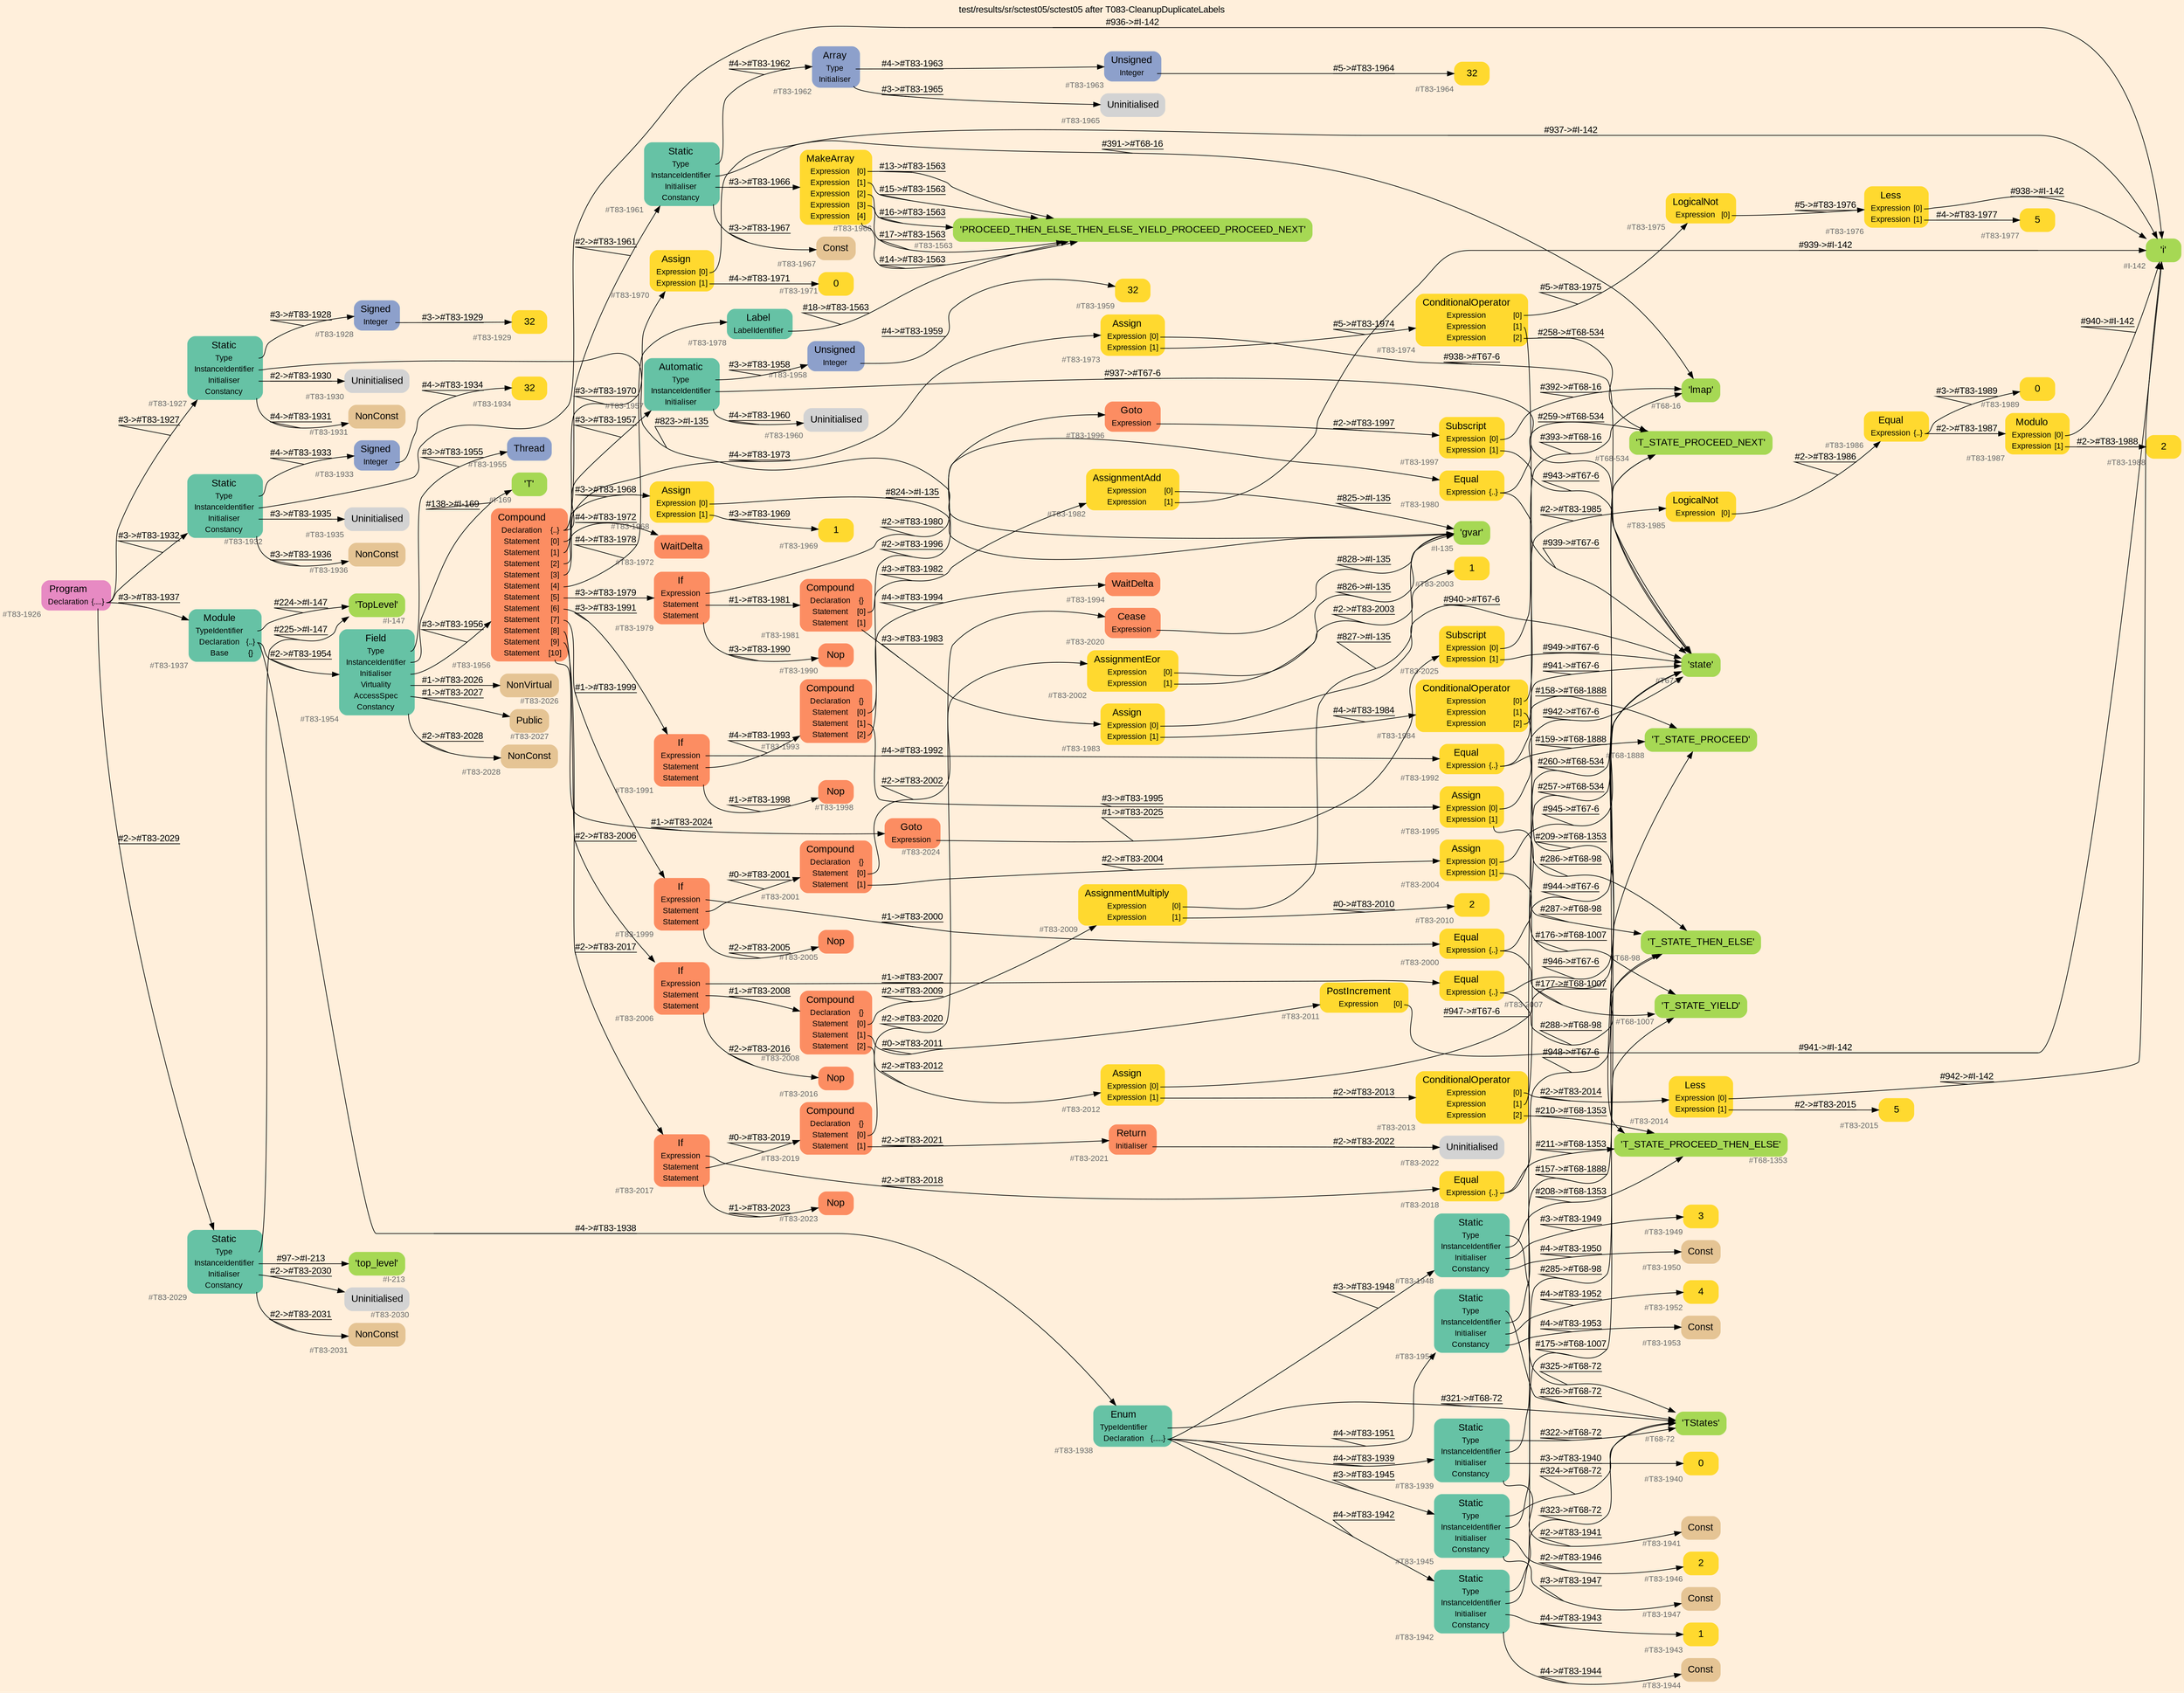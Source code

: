 digraph "test/results/sr/sctest05/sctest05 after T083-CleanupDuplicateLabels" {
label = "test/results/sr/sctest05/sctest05 after T083-CleanupDuplicateLabels"
labelloc = t
graph [
    rankdir = "LR"
    ranksep = 0.3
    bgcolor = antiquewhite1
    color = black
    fontcolor = black
    fontname = "Arial"
];
node [
    fontname = "Arial"
];
edge [
    fontname = "Arial"
];

// -------------------- node figure --------------------
// -------- block #T83-1926 ----------
"#T83-1926" [
    fillcolor = "/set28/4"
    xlabel = "#T83-1926"
    fontsize = "12"
    fontcolor = grey40
    shape = "plaintext"
    label = <<TABLE BORDER="0" CELLBORDER="0" CELLSPACING="0">
     <TR><TD><FONT COLOR="black" POINT-SIZE="15">Program</FONT></TD></TR>
     <TR><TD><FONT COLOR="black" POINT-SIZE="12">Declaration</FONT></TD><TD PORT="port0"><FONT COLOR="black" POINT-SIZE="12">{....}</FONT></TD></TR>
    </TABLE>>
    style = "rounded,filled"
];

// -------- block #T83-1927 ----------
"#T83-1927" [
    fillcolor = "/set28/1"
    xlabel = "#T83-1927"
    fontsize = "12"
    fontcolor = grey40
    shape = "plaintext"
    label = <<TABLE BORDER="0" CELLBORDER="0" CELLSPACING="0">
     <TR><TD><FONT COLOR="black" POINT-SIZE="15">Static</FONT></TD></TR>
     <TR><TD><FONT COLOR="black" POINT-SIZE="12">Type</FONT></TD><TD PORT="port0"></TD></TR>
     <TR><TD><FONT COLOR="black" POINT-SIZE="12">InstanceIdentifier</FONT></TD><TD PORT="port1"></TD></TR>
     <TR><TD><FONT COLOR="black" POINT-SIZE="12">Initialiser</FONT></TD><TD PORT="port2"></TD></TR>
     <TR><TD><FONT COLOR="black" POINT-SIZE="12">Constancy</FONT></TD><TD PORT="port3"></TD></TR>
    </TABLE>>
    style = "rounded,filled"
];

// -------- block #T83-1928 ----------
"#T83-1928" [
    fillcolor = "/set28/3"
    xlabel = "#T83-1928"
    fontsize = "12"
    fontcolor = grey40
    shape = "plaintext"
    label = <<TABLE BORDER="0" CELLBORDER="0" CELLSPACING="0">
     <TR><TD><FONT COLOR="black" POINT-SIZE="15">Signed</FONT></TD></TR>
     <TR><TD><FONT COLOR="black" POINT-SIZE="12">Integer</FONT></TD><TD PORT="port0"></TD></TR>
    </TABLE>>
    style = "rounded,filled"
];

// -------- block #T83-1929 ----------
"#T83-1929" [
    fillcolor = "/set28/6"
    xlabel = "#T83-1929"
    fontsize = "12"
    fontcolor = grey40
    shape = "plaintext"
    label = <<TABLE BORDER="0" CELLBORDER="0" CELLSPACING="0">
     <TR><TD><FONT COLOR="black" POINT-SIZE="15">32</FONT></TD></TR>
    </TABLE>>
    style = "rounded,filled"
];

// -------- block #I-135 ----------
"#I-135" [
    fillcolor = "/set28/5"
    xlabel = "#I-135"
    fontsize = "12"
    fontcolor = grey40
    shape = "plaintext"
    label = <<TABLE BORDER="0" CELLBORDER="0" CELLSPACING="0">
     <TR><TD><FONT COLOR="black" POINT-SIZE="15">'gvar'</FONT></TD></TR>
    </TABLE>>
    style = "rounded,filled"
];

// -------- block #T83-1930 ----------
"#T83-1930" [
    xlabel = "#T83-1930"
    fontsize = "12"
    fontcolor = grey40
    shape = "plaintext"
    label = <<TABLE BORDER="0" CELLBORDER="0" CELLSPACING="0">
     <TR><TD><FONT COLOR="black" POINT-SIZE="15">Uninitialised</FONT></TD></TR>
    </TABLE>>
    style = "rounded,filled"
];

// -------- block #T83-1931 ----------
"#T83-1931" [
    fillcolor = "/set28/7"
    xlabel = "#T83-1931"
    fontsize = "12"
    fontcolor = grey40
    shape = "plaintext"
    label = <<TABLE BORDER="0" CELLBORDER="0" CELLSPACING="0">
     <TR><TD><FONT COLOR="black" POINT-SIZE="15">NonConst</FONT></TD></TR>
    </TABLE>>
    style = "rounded,filled"
];

// -------- block #T83-1932 ----------
"#T83-1932" [
    fillcolor = "/set28/1"
    xlabel = "#T83-1932"
    fontsize = "12"
    fontcolor = grey40
    shape = "plaintext"
    label = <<TABLE BORDER="0" CELLBORDER="0" CELLSPACING="0">
     <TR><TD><FONT COLOR="black" POINT-SIZE="15">Static</FONT></TD></TR>
     <TR><TD><FONT COLOR="black" POINT-SIZE="12">Type</FONT></TD><TD PORT="port0"></TD></TR>
     <TR><TD><FONT COLOR="black" POINT-SIZE="12">InstanceIdentifier</FONT></TD><TD PORT="port1"></TD></TR>
     <TR><TD><FONT COLOR="black" POINT-SIZE="12">Initialiser</FONT></TD><TD PORT="port2"></TD></TR>
     <TR><TD><FONT COLOR="black" POINT-SIZE="12">Constancy</FONT></TD><TD PORT="port3"></TD></TR>
    </TABLE>>
    style = "rounded,filled"
];

// -------- block #T83-1933 ----------
"#T83-1933" [
    fillcolor = "/set28/3"
    xlabel = "#T83-1933"
    fontsize = "12"
    fontcolor = grey40
    shape = "plaintext"
    label = <<TABLE BORDER="0" CELLBORDER="0" CELLSPACING="0">
     <TR><TD><FONT COLOR="black" POINT-SIZE="15">Signed</FONT></TD></TR>
     <TR><TD><FONT COLOR="black" POINT-SIZE="12">Integer</FONT></TD><TD PORT="port0"></TD></TR>
    </TABLE>>
    style = "rounded,filled"
];

// -------- block #T83-1934 ----------
"#T83-1934" [
    fillcolor = "/set28/6"
    xlabel = "#T83-1934"
    fontsize = "12"
    fontcolor = grey40
    shape = "plaintext"
    label = <<TABLE BORDER="0" CELLBORDER="0" CELLSPACING="0">
     <TR><TD><FONT COLOR="black" POINT-SIZE="15">32</FONT></TD></TR>
    </TABLE>>
    style = "rounded,filled"
];

// -------- block #I-142 ----------
"#I-142" [
    fillcolor = "/set28/5"
    xlabel = "#I-142"
    fontsize = "12"
    fontcolor = grey40
    shape = "plaintext"
    label = <<TABLE BORDER="0" CELLBORDER="0" CELLSPACING="0">
     <TR><TD><FONT COLOR="black" POINT-SIZE="15">'i'</FONT></TD></TR>
    </TABLE>>
    style = "rounded,filled"
];

// -------- block #T83-1935 ----------
"#T83-1935" [
    xlabel = "#T83-1935"
    fontsize = "12"
    fontcolor = grey40
    shape = "plaintext"
    label = <<TABLE BORDER="0" CELLBORDER="0" CELLSPACING="0">
     <TR><TD><FONT COLOR="black" POINT-SIZE="15">Uninitialised</FONT></TD></TR>
    </TABLE>>
    style = "rounded,filled"
];

// -------- block #T83-1936 ----------
"#T83-1936" [
    fillcolor = "/set28/7"
    xlabel = "#T83-1936"
    fontsize = "12"
    fontcolor = grey40
    shape = "plaintext"
    label = <<TABLE BORDER="0" CELLBORDER="0" CELLSPACING="0">
     <TR><TD><FONT COLOR="black" POINT-SIZE="15">NonConst</FONT></TD></TR>
    </TABLE>>
    style = "rounded,filled"
];

// -------- block #T83-1937 ----------
"#T83-1937" [
    fillcolor = "/set28/1"
    xlabel = "#T83-1937"
    fontsize = "12"
    fontcolor = grey40
    shape = "plaintext"
    label = <<TABLE BORDER="0" CELLBORDER="0" CELLSPACING="0">
     <TR><TD><FONT COLOR="black" POINT-SIZE="15">Module</FONT></TD></TR>
     <TR><TD><FONT COLOR="black" POINT-SIZE="12">TypeIdentifier</FONT></TD><TD PORT="port0"></TD></TR>
     <TR><TD><FONT COLOR="black" POINT-SIZE="12">Declaration</FONT></TD><TD PORT="port1"><FONT COLOR="black" POINT-SIZE="12">{..}</FONT></TD></TR>
     <TR><TD><FONT COLOR="black" POINT-SIZE="12">Base</FONT></TD><TD PORT="port2"><FONT COLOR="black" POINT-SIZE="12">{}</FONT></TD></TR>
    </TABLE>>
    style = "rounded,filled"
];

// -------- block #I-147 ----------
"#I-147" [
    fillcolor = "/set28/5"
    xlabel = "#I-147"
    fontsize = "12"
    fontcolor = grey40
    shape = "plaintext"
    label = <<TABLE BORDER="0" CELLBORDER="0" CELLSPACING="0">
     <TR><TD><FONT COLOR="black" POINT-SIZE="15">'TopLevel'</FONT></TD></TR>
    </TABLE>>
    style = "rounded,filled"
];

// -------- block #T83-1938 ----------
"#T83-1938" [
    fillcolor = "/set28/1"
    xlabel = "#T83-1938"
    fontsize = "12"
    fontcolor = grey40
    shape = "plaintext"
    label = <<TABLE BORDER="0" CELLBORDER="0" CELLSPACING="0">
     <TR><TD><FONT COLOR="black" POINT-SIZE="15">Enum</FONT></TD></TR>
     <TR><TD><FONT COLOR="black" POINT-SIZE="12">TypeIdentifier</FONT></TD><TD PORT="port0"></TD></TR>
     <TR><TD><FONT COLOR="black" POINT-SIZE="12">Declaration</FONT></TD><TD PORT="port1"><FONT COLOR="black" POINT-SIZE="12">{.....}</FONT></TD></TR>
    </TABLE>>
    style = "rounded,filled"
];

// -------- block #T68-72 ----------
"#T68-72" [
    fillcolor = "/set28/5"
    xlabel = "#T68-72"
    fontsize = "12"
    fontcolor = grey40
    shape = "plaintext"
    label = <<TABLE BORDER="0" CELLBORDER="0" CELLSPACING="0">
     <TR><TD><FONT COLOR="black" POINT-SIZE="15">'TStates'</FONT></TD></TR>
    </TABLE>>
    style = "rounded,filled"
];

// -------- block #T83-1939 ----------
"#T83-1939" [
    fillcolor = "/set28/1"
    xlabel = "#T83-1939"
    fontsize = "12"
    fontcolor = grey40
    shape = "plaintext"
    label = <<TABLE BORDER="0" CELLBORDER="0" CELLSPACING="0">
     <TR><TD><FONT COLOR="black" POINT-SIZE="15">Static</FONT></TD></TR>
     <TR><TD><FONT COLOR="black" POINT-SIZE="12">Type</FONT></TD><TD PORT="port0"></TD></TR>
     <TR><TD><FONT COLOR="black" POINT-SIZE="12">InstanceIdentifier</FONT></TD><TD PORT="port1"></TD></TR>
     <TR><TD><FONT COLOR="black" POINT-SIZE="12">Initialiser</FONT></TD><TD PORT="port2"></TD></TR>
     <TR><TD><FONT COLOR="black" POINT-SIZE="12">Constancy</FONT></TD><TD PORT="port3"></TD></TR>
    </TABLE>>
    style = "rounded,filled"
];

// -------- block #T68-98 ----------
"#T68-98" [
    fillcolor = "/set28/5"
    xlabel = "#T68-98"
    fontsize = "12"
    fontcolor = grey40
    shape = "plaintext"
    label = <<TABLE BORDER="0" CELLBORDER="0" CELLSPACING="0">
     <TR><TD><FONT COLOR="black" POINT-SIZE="15">'T_STATE_THEN_ELSE'</FONT></TD></TR>
    </TABLE>>
    style = "rounded,filled"
];

// -------- block #T83-1940 ----------
"#T83-1940" [
    fillcolor = "/set28/6"
    xlabel = "#T83-1940"
    fontsize = "12"
    fontcolor = grey40
    shape = "plaintext"
    label = <<TABLE BORDER="0" CELLBORDER="0" CELLSPACING="0">
     <TR><TD><FONT COLOR="black" POINT-SIZE="15">0</FONT></TD></TR>
    </TABLE>>
    style = "rounded,filled"
];

// -------- block #T83-1941 ----------
"#T83-1941" [
    fillcolor = "/set28/7"
    xlabel = "#T83-1941"
    fontsize = "12"
    fontcolor = grey40
    shape = "plaintext"
    label = <<TABLE BORDER="0" CELLBORDER="0" CELLSPACING="0">
     <TR><TD><FONT COLOR="black" POINT-SIZE="15">Const</FONT></TD></TR>
    </TABLE>>
    style = "rounded,filled"
];

// -------- block #T83-1942 ----------
"#T83-1942" [
    fillcolor = "/set28/1"
    xlabel = "#T83-1942"
    fontsize = "12"
    fontcolor = grey40
    shape = "plaintext"
    label = <<TABLE BORDER="0" CELLBORDER="0" CELLSPACING="0">
     <TR><TD><FONT COLOR="black" POINT-SIZE="15">Static</FONT></TD></TR>
     <TR><TD><FONT COLOR="black" POINT-SIZE="12">Type</FONT></TD><TD PORT="port0"></TD></TR>
     <TR><TD><FONT COLOR="black" POINT-SIZE="12">InstanceIdentifier</FONT></TD><TD PORT="port1"></TD></TR>
     <TR><TD><FONT COLOR="black" POINT-SIZE="12">Initialiser</FONT></TD><TD PORT="port2"></TD></TR>
     <TR><TD><FONT COLOR="black" POINT-SIZE="12">Constancy</FONT></TD><TD PORT="port3"></TD></TR>
    </TABLE>>
    style = "rounded,filled"
];

// -------- block #T68-534 ----------
"#T68-534" [
    fillcolor = "/set28/5"
    xlabel = "#T68-534"
    fontsize = "12"
    fontcolor = grey40
    shape = "plaintext"
    label = <<TABLE BORDER="0" CELLBORDER="0" CELLSPACING="0">
     <TR><TD><FONT COLOR="black" POINT-SIZE="15">'T_STATE_PROCEED_NEXT'</FONT></TD></TR>
    </TABLE>>
    style = "rounded,filled"
];

// -------- block #T83-1943 ----------
"#T83-1943" [
    fillcolor = "/set28/6"
    xlabel = "#T83-1943"
    fontsize = "12"
    fontcolor = grey40
    shape = "plaintext"
    label = <<TABLE BORDER="0" CELLBORDER="0" CELLSPACING="0">
     <TR><TD><FONT COLOR="black" POINT-SIZE="15">1</FONT></TD></TR>
    </TABLE>>
    style = "rounded,filled"
];

// -------- block #T83-1944 ----------
"#T83-1944" [
    fillcolor = "/set28/7"
    xlabel = "#T83-1944"
    fontsize = "12"
    fontcolor = grey40
    shape = "plaintext"
    label = <<TABLE BORDER="0" CELLBORDER="0" CELLSPACING="0">
     <TR><TD><FONT COLOR="black" POINT-SIZE="15">Const</FONT></TD></TR>
    </TABLE>>
    style = "rounded,filled"
];

// -------- block #T83-1945 ----------
"#T83-1945" [
    fillcolor = "/set28/1"
    xlabel = "#T83-1945"
    fontsize = "12"
    fontcolor = grey40
    shape = "plaintext"
    label = <<TABLE BORDER="0" CELLBORDER="0" CELLSPACING="0">
     <TR><TD><FONT COLOR="black" POINT-SIZE="15">Static</FONT></TD></TR>
     <TR><TD><FONT COLOR="black" POINT-SIZE="12">Type</FONT></TD><TD PORT="port0"></TD></TR>
     <TR><TD><FONT COLOR="black" POINT-SIZE="12">InstanceIdentifier</FONT></TD><TD PORT="port1"></TD></TR>
     <TR><TD><FONT COLOR="black" POINT-SIZE="12">Initialiser</FONT></TD><TD PORT="port2"></TD></TR>
     <TR><TD><FONT COLOR="black" POINT-SIZE="12">Constancy</FONT></TD><TD PORT="port3"></TD></TR>
    </TABLE>>
    style = "rounded,filled"
];

// -------- block #T68-1007 ----------
"#T68-1007" [
    fillcolor = "/set28/5"
    xlabel = "#T68-1007"
    fontsize = "12"
    fontcolor = grey40
    shape = "plaintext"
    label = <<TABLE BORDER="0" CELLBORDER="0" CELLSPACING="0">
     <TR><TD><FONT COLOR="black" POINT-SIZE="15">'T_STATE_YIELD'</FONT></TD></TR>
    </TABLE>>
    style = "rounded,filled"
];

// -------- block #T83-1946 ----------
"#T83-1946" [
    fillcolor = "/set28/6"
    xlabel = "#T83-1946"
    fontsize = "12"
    fontcolor = grey40
    shape = "plaintext"
    label = <<TABLE BORDER="0" CELLBORDER="0" CELLSPACING="0">
     <TR><TD><FONT COLOR="black" POINT-SIZE="15">2</FONT></TD></TR>
    </TABLE>>
    style = "rounded,filled"
];

// -------- block #T83-1947 ----------
"#T83-1947" [
    fillcolor = "/set28/7"
    xlabel = "#T83-1947"
    fontsize = "12"
    fontcolor = grey40
    shape = "plaintext"
    label = <<TABLE BORDER="0" CELLBORDER="0" CELLSPACING="0">
     <TR><TD><FONT COLOR="black" POINT-SIZE="15">Const</FONT></TD></TR>
    </TABLE>>
    style = "rounded,filled"
];

// -------- block #T83-1948 ----------
"#T83-1948" [
    fillcolor = "/set28/1"
    xlabel = "#T83-1948"
    fontsize = "12"
    fontcolor = grey40
    shape = "plaintext"
    label = <<TABLE BORDER="0" CELLBORDER="0" CELLSPACING="0">
     <TR><TD><FONT COLOR="black" POINT-SIZE="15">Static</FONT></TD></TR>
     <TR><TD><FONT COLOR="black" POINT-SIZE="12">Type</FONT></TD><TD PORT="port0"></TD></TR>
     <TR><TD><FONT COLOR="black" POINT-SIZE="12">InstanceIdentifier</FONT></TD><TD PORT="port1"></TD></TR>
     <TR><TD><FONT COLOR="black" POINT-SIZE="12">Initialiser</FONT></TD><TD PORT="port2"></TD></TR>
     <TR><TD><FONT COLOR="black" POINT-SIZE="12">Constancy</FONT></TD><TD PORT="port3"></TD></TR>
    </TABLE>>
    style = "rounded,filled"
];

// -------- block #T68-1353 ----------
"#T68-1353" [
    fillcolor = "/set28/5"
    xlabel = "#T68-1353"
    fontsize = "12"
    fontcolor = grey40
    shape = "plaintext"
    label = <<TABLE BORDER="0" CELLBORDER="0" CELLSPACING="0">
     <TR><TD><FONT COLOR="black" POINT-SIZE="15">'T_STATE_PROCEED_THEN_ELSE'</FONT></TD></TR>
    </TABLE>>
    style = "rounded,filled"
];

// -------- block #T83-1949 ----------
"#T83-1949" [
    fillcolor = "/set28/6"
    xlabel = "#T83-1949"
    fontsize = "12"
    fontcolor = grey40
    shape = "plaintext"
    label = <<TABLE BORDER="0" CELLBORDER="0" CELLSPACING="0">
     <TR><TD><FONT COLOR="black" POINT-SIZE="15">3</FONT></TD></TR>
    </TABLE>>
    style = "rounded,filled"
];

// -------- block #T83-1950 ----------
"#T83-1950" [
    fillcolor = "/set28/7"
    xlabel = "#T83-1950"
    fontsize = "12"
    fontcolor = grey40
    shape = "plaintext"
    label = <<TABLE BORDER="0" CELLBORDER="0" CELLSPACING="0">
     <TR><TD><FONT COLOR="black" POINT-SIZE="15">Const</FONT></TD></TR>
    </TABLE>>
    style = "rounded,filled"
];

// -------- block #T83-1951 ----------
"#T83-1951" [
    fillcolor = "/set28/1"
    xlabel = "#T83-1951"
    fontsize = "12"
    fontcolor = grey40
    shape = "plaintext"
    label = <<TABLE BORDER="0" CELLBORDER="0" CELLSPACING="0">
     <TR><TD><FONT COLOR="black" POINT-SIZE="15">Static</FONT></TD></TR>
     <TR><TD><FONT COLOR="black" POINT-SIZE="12">Type</FONT></TD><TD PORT="port0"></TD></TR>
     <TR><TD><FONT COLOR="black" POINT-SIZE="12">InstanceIdentifier</FONT></TD><TD PORT="port1"></TD></TR>
     <TR><TD><FONT COLOR="black" POINT-SIZE="12">Initialiser</FONT></TD><TD PORT="port2"></TD></TR>
     <TR><TD><FONT COLOR="black" POINT-SIZE="12">Constancy</FONT></TD><TD PORT="port3"></TD></TR>
    </TABLE>>
    style = "rounded,filled"
];

// -------- block #T68-1888 ----------
"#T68-1888" [
    fillcolor = "/set28/5"
    xlabel = "#T68-1888"
    fontsize = "12"
    fontcolor = grey40
    shape = "plaintext"
    label = <<TABLE BORDER="0" CELLBORDER="0" CELLSPACING="0">
     <TR><TD><FONT COLOR="black" POINT-SIZE="15">'T_STATE_PROCEED'</FONT></TD></TR>
    </TABLE>>
    style = "rounded,filled"
];

// -------- block #T83-1952 ----------
"#T83-1952" [
    fillcolor = "/set28/6"
    xlabel = "#T83-1952"
    fontsize = "12"
    fontcolor = grey40
    shape = "plaintext"
    label = <<TABLE BORDER="0" CELLBORDER="0" CELLSPACING="0">
     <TR><TD><FONT COLOR="black" POINT-SIZE="15">4</FONT></TD></TR>
    </TABLE>>
    style = "rounded,filled"
];

// -------- block #T83-1953 ----------
"#T83-1953" [
    fillcolor = "/set28/7"
    xlabel = "#T83-1953"
    fontsize = "12"
    fontcolor = grey40
    shape = "plaintext"
    label = <<TABLE BORDER="0" CELLBORDER="0" CELLSPACING="0">
     <TR><TD><FONT COLOR="black" POINT-SIZE="15">Const</FONT></TD></TR>
    </TABLE>>
    style = "rounded,filled"
];

// -------- block #T83-1954 ----------
"#T83-1954" [
    fillcolor = "/set28/1"
    xlabel = "#T83-1954"
    fontsize = "12"
    fontcolor = grey40
    shape = "plaintext"
    label = <<TABLE BORDER="0" CELLBORDER="0" CELLSPACING="0">
     <TR><TD><FONT COLOR="black" POINT-SIZE="15">Field</FONT></TD></TR>
     <TR><TD><FONT COLOR="black" POINT-SIZE="12">Type</FONT></TD><TD PORT="port0"></TD></TR>
     <TR><TD><FONT COLOR="black" POINT-SIZE="12">InstanceIdentifier</FONT></TD><TD PORT="port1"></TD></TR>
     <TR><TD><FONT COLOR="black" POINT-SIZE="12">Initialiser</FONT></TD><TD PORT="port2"></TD></TR>
     <TR><TD><FONT COLOR="black" POINT-SIZE="12">Virtuality</FONT></TD><TD PORT="port3"></TD></TR>
     <TR><TD><FONT COLOR="black" POINT-SIZE="12">AccessSpec</FONT></TD><TD PORT="port4"></TD></TR>
     <TR><TD><FONT COLOR="black" POINT-SIZE="12">Constancy</FONT></TD><TD PORT="port5"></TD></TR>
    </TABLE>>
    style = "rounded,filled"
];

// -------- block #T83-1955 ----------
"#T83-1955" [
    fillcolor = "/set28/3"
    xlabel = "#T83-1955"
    fontsize = "12"
    fontcolor = grey40
    shape = "plaintext"
    label = <<TABLE BORDER="0" CELLBORDER="0" CELLSPACING="0">
     <TR><TD><FONT COLOR="black" POINT-SIZE="15">Thread</FONT></TD></TR>
    </TABLE>>
    style = "rounded,filled"
];

// -------- block #I-169 ----------
"#I-169" [
    fillcolor = "/set28/5"
    xlabel = "#I-169"
    fontsize = "12"
    fontcolor = grey40
    shape = "plaintext"
    label = <<TABLE BORDER="0" CELLBORDER="0" CELLSPACING="0">
     <TR><TD><FONT COLOR="black" POINT-SIZE="15">'T'</FONT></TD></TR>
    </TABLE>>
    style = "rounded,filled"
];

// -------- block #T83-1956 ----------
"#T83-1956" [
    fillcolor = "/set28/2"
    xlabel = "#T83-1956"
    fontsize = "12"
    fontcolor = grey40
    shape = "plaintext"
    label = <<TABLE BORDER="0" CELLBORDER="0" CELLSPACING="0">
     <TR><TD><FONT COLOR="black" POINT-SIZE="15">Compound</FONT></TD></TR>
     <TR><TD><FONT COLOR="black" POINT-SIZE="12">Declaration</FONT></TD><TD PORT="port0"><FONT COLOR="black" POINT-SIZE="12">{..}</FONT></TD></TR>
     <TR><TD><FONT COLOR="black" POINT-SIZE="12">Statement</FONT></TD><TD PORT="port1"><FONT COLOR="black" POINT-SIZE="12">[0]</FONT></TD></TR>
     <TR><TD><FONT COLOR="black" POINT-SIZE="12">Statement</FONT></TD><TD PORT="port2"><FONT COLOR="black" POINT-SIZE="12">[1]</FONT></TD></TR>
     <TR><TD><FONT COLOR="black" POINT-SIZE="12">Statement</FONT></TD><TD PORT="port3"><FONT COLOR="black" POINT-SIZE="12">[2]</FONT></TD></TR>
     <TR><TD><FONT COLOR="black" POINT-SIZE="12">Statement</FONT></TD><TD PORT="port4"><FONT COLOR="black" POINT-SIZE="12">[3]</FONT></TD></TR>
     <TR><TD><FONT COLOR="black" POINT-SIZE="12">Statement</FONT></TD><TD PORT="port5"><FONT COLOR="black" POINT-SIZE="12">[4]</FONT></TD></TR>
     <TR><TD><FONT COLOR="black" POINT-SIZE="12">Statement</FONT></TD><TD PORT="port6"><FONT COLOR="black" POINT-SIZE="12">[5]</FONT></TD></TR>
     <TR><TD><FONT COLOR="black" POINT-SIZE="12">Statement</FONT></TD><TD PORT="port7"><FONT COLOR="black" POINT-SIZE="12">[6]</FONT></TD></TR>
     <TR><TD><FONT COLOR="black" POINT-SIZE="12">Statement</FONT></TD><TD PORT="port8"><FONT COLOR="black" POINT-SIZE="12">[7]</FONT></TD></TR>
     <TR><TD><FONT COLOR="black" POINT-SIZE="12">Statement</FONT></TD><TD PORT="port9"><FONT COLOR="black" POINT-SIZE="12">[8]</FONT></TD></TR>
     <TR><TD><FONT COLOR="black" POINT-SIZE="12">Statement</FONT></TD><TD PORT="port10"><FONT COLOR="black" POINT-SIZE="12">[9]</FONT></TD></TR>
     <TR><TD><FONT COLOR="black" POINT-SIZE="12">Statement</FONT></TD><TD PORT="port11"><FONT COLOR="black" POINT-SIZE="12">[10]</FONT></TD></TR>
    </TABLE>>
    style = "rounded,filled"
];

// -------- block #T83-1957 ----------
"#T83-1957" [
    fillcolor = "/set28/1"
    xlabel = "#T83-1957"
    fontsize = "12"
    fontcolor = grey40
    shape = "plaintext"
    label = <<TABLE BORDER="0" CELLBORDER="0" CELLSPACING="0">
     <TR><TD><FONT COLOR="black" POINT-SIZE="15">Automatic</FONT></TD></TR>
     <TR><TD><FONT COLOR="black" POINT-SIZE="12">Type</FONT></TD><TD PORT="port0"></TD></TR>
     <TR><TD><FONT COLOR="black" POINT-SIZE="12">InstanceIdentifier</FONT></TD><TD PORT="port1"></TD></TR>
     <TR><TD><FONT COLOR="black" POINT-SIZE="12">Initialiser</FONT></TD><TD PORT="port2"></TD></TR>
    </TABLE>>
    style = "rounded,filled"
];

// -------- block #T83-1958 ----------
"#T83-1958" [
    fillcolor = "/set28/3"
    xlabel = "#T83-1958"
    fontsize = "12"
    fontcolor = grey40
    shape = "plaintext"
    label = <<TABLE BORDER="0" CELLBORDER="0" CELLSPACING="0">
     <TR><TD><FONT COLOR="black" POINT-SIZE="15">Unsigned</FONT></TD></TR>
     <TR><TD><FONT COLOR="black" POINT-SIZE="12">Integer</FONT></TD><TD PORT="port0"></TD></TR>
    </TABLE>>
    style = "rounded,filled"
];

// -------- block #T83-1959 ----------
"#T83-1959" [
    fillcolor = "/set28/6"
    xlabel = "#T83-1959"
    fontsize = "12"
    fontcolor = grey40
    shape = "plaintext"
    label = <<TABLE BORDER="0" CELLBORDER="0" CELLSPACING="0">
     <TR><TD><FONT COLOR="black" POINT-SIZE="15">32</FONT></TD></TR>
    </TABLE>>
    style = "rounded,filled"
];

// -------- block #T67-6 ----------
"#T67-6" [
    fillcolor = "/set28/5"
    xlabel = "#T67-6"
    fontsize = "12"
    fontcolor = grey40
    shape = "plaintext"
    label = <<TABLE BORDER="0" CELLBORDER="0" CELLSPACING="0">
     <TR><TD><FONT COLOR="black" POINT-SIZE="15">'state'</FONT></TD></TR>
    </TABLE>>
    style = "rounded,filled"
];

// -------- block #T83-1960 ----------
"#T83-1960" [
    xlabel = "#T83-1960"
    fontsize = "12"
    fontcolor = grey40
    shape = "plaintext"
    label = <<TABLE BORDER="0" CELLBORDER="0" CELLSPACING="0">
     <TR><TD><FONT COLOR="black" POINT-SIZE="15">Uninitialised</FONT></TD></TR>
    </TABLE>>
    style = "rounded,filled"
];

// -------- block #T83-1961 ----------
"#T83-1961" [
    fillcolor = "/set28/1"
    xlabel = "#T83-1961"
    fontsize = "12"
    fontcolor = grey40
    shape = "plaintext"
    label = <<TABLE BORDER="0" CELLBORDER="0" CELLSPACING="0">
     <TR><TD><FONT COLOR="black" POINT-SIZE="15">Static</FONT></TD></TR>
     <TR><TD><FONT COLOR="black" POINT-SIZE="12">Type</FONT></TD><TD PORT="port0"></TD></TR>
     <TR><TD><FONT COLOR="black" POINT-SIZE="12">InstanceIdentifier</FONT></TD><TD PORT="port1"></TD></TR>
     <TR><TD><FONT COLOR="black" POINT-SIZE="12">Initialiser</FONT></TD><TD PORT="port2"></TD></TR>
     <TR><TD><FONT COLOR="black" POINT-SIZE="12">Constancy</FONT></TD><TD PORT="port3"></TD></TR>
    </TABLE>>
    style = "rounded,filled"
];

// -------- block #T83-1962 ----------
"#T83-1962" [
    fillcolor = "/set28/3"
    xlabel = "#T83-1962"
    fontsize = "12"
    fontcolor = grey40
    shape = "plaintext"
    label = <<TABLE BORDER="0" CELLBORDER="0" CELLSPACING="0">
     <TR><TD><FONT COLOR="black" POINT-SIZE="15">Array</FONT></TD></TR>
     <TR><TD><FONT COLOR="black" POINT-SIZE="12">Type</FONT></TD><TD PORT="port0"></TD></TR>
     <TR><TD><FONT COLOR="black" POINT-SIZE="12">Initialiser</FONT></TD><TD PORT="port1"></TD></TR>
    </TABLE>>
    style = "rounded,filled"
];

// -------- block #T83-1963 ----------
"#T83-1963" [
    fillcolor = "/set28/3"
    xlabel = "#T83-1963"
    fontsize = "12"
    fontcolor = grey40
    shape = "plaintext"
    label = <<TABLE BORDER="0" CELLBORDER="0" CELLSPACING="0">
     <TR><TD><FONT COLOR="black" POINT-SIZE="15">Unsigned</FONT></TD></TR>
     <TR><TD><FONT COLOR="black" POINT-SIZE="12">Integer</FONT></TD><TD PORT="port0"></TD></TR>
    </TABLE>>
    style = "rounded,filled"
];

// -------- block #T83-1964 ----------
"#T83-1964" [
    fillcolor = "/set28/6"
    xlabel = "#T83-1964"
    fontsize = "12"
    fontcolor = grey40
    shape = "plaintext"
    label = <<TABLE BORDER="0" CELLBORDER="0" CELLSPACING="0">
     <TR><TD><FONT COLOR="black" POINT-SIZE="15">32</FONT></TD></TR>
    </TABLE>>
    style = "rounded,filled"
];

// -------- block #T83-1965 ----------
"#T83-1965" [
    xlabel = "#T83-1965"
    fontsize = "12"
    fontcolor = grey40
    shape = "plaintext"
    label = <<TABLE BORDER="0" CELLBORDER="0" CELLSPACING="0">
     <TR><TD><FONT COLOR="black" POINT-SIZE="15">Uninitialised</FONT></TD></TR>
    </TABLE>>
    style = "rounded,filled"
];

// -------- block #T68-16 ----------
"#T68-16" [
    fillcolor = "/set28/5"
    xlabel = "#T68-16"
    fontsize = "12"
    fontcolor = grey40
    shape = "plaintext"
    label = <<TABLE BORDER="0" CELLBORDER="0" CELLSPACING="0">
     <TR><TD><FONT COLOR="black" POINT-SIZE="15">'lmap'</FONT></TD></TR>
    </TABLE>>
    style = "rounded,filled"
];

// -------- block #T83-1966 ----------
"#T83-1966" [
    fillcolor = "/set28/6"
    xlabel = "#T83-1966"
    fontsize = "12"
    fontcolor = grey40
    shape = "plaintext"
    label = <<TABLE BORDER="0" CELLBORDER="0" CELLSPACING="0">
     <TR><TD><FONT COLOR="black" POINT-SIZE="15">MakeArray</FONT></TD></TR>
     <TR><TD><FONT COLOR="black" POINT-SIZE="12">Expression</FONT></TD><TD PORT="port0"><FONT COLOR="black" POINT-SIZE="12">[0]</FONT></TD></TR>
     <TR><TD><FONT COLOR="black" POINT-SIZE="12">Expression</FONT></TD><TD PORT="port1"><FONT COLOR="black" POINT-SIZE="12">[1]</FONT></TD></TR>
     <TR><TD><FONT COLOR="black" POINT-SIZE="12">Expression</FONT></TD><TD PORT="port2"><FONT COLOR="black" POINT-SIZE="12">[2]</FONT></TD></TR>
     <TR><TD><FONT COLOR="black" POINT-SIZE="12">Expression</FONT></TD><TD PORT="port3"><FONT COLOR="black" POINT-SIZE="12">[3]</FONT></TD></TR>
     <TR><TD><FONT COLOR="black" POINT-SIZE="12">Expression</FONT></TD><TD PORT="port4"><FONT COLOR="black" POINT-SIZE="12">[4]</FONT></TD></TR>
    </TABLE>>
    style = "rounded,filled"
];

// -------- block #T83-1563 ----------
"#T83-1563" [
    fillcolor = "/set28/5"
    xlabel = "#T83-1563"
    fontsize = "12"
    fontcolor = grey40
    shape = "plaintext"
    label = <<TABLE BORDER="0" CELLBORDER="0" CELLSPACING="0">
     <TR><TD><FONT COLOR="black" POINT-SIZE="15">'PROCEED_THEN_ELSE_THEN_ELSE_YIELD_PROCEED_PROCEED_NEXT'</FONT></TD></TR>
    </TABLE>>
    style = "rounded,filled"
];

// -------- block #T83-1967 ----------
"#T83-1967" [
    fillcolor = "/set28/7"
    xlabel = "#T83-1967"
    fontsize = "12"
    fontcolor = grey40
    shape = "plaintext"
    label = <<TABLE BORDER="0" CELLBORDER="0" CELLSPACING="0">
     <TR><TD><FONT COLOR="black" POINT-SIZE="15">Const</FONT></TD></TR>
    </TABLE>>
    style = "rounded,filled"
];

// -------- block #T83-1968 ----------
"#T83-1968" [
    fillcolor = "/set28/6"
    xlabel = "#T83-1968"
    fontsize = "12"
    fontcolor = grey40
    shape = "plaintext"
    label = <<TABLE BORDER="0" CELLBORDER="0" CELLSPACING="0">
     <TR><TD><FONT COLOR="black" POINT-SIZE="15">Assign</FONT></TD></TR>
     <TR><TD><FONT COLOR="black" POINT-SIZE="12">Expression</FONT></TD><TD PORT="port0"><FONT COLOR="black" POINT-SIZE="12">[0]</FONT></TD></TR>
     <TR><TD><FONT COLOR="black" POINT-SIZE="12">Expression</FONT></TD><TD PORT="port1"><FONT COLOR="black" POINT-SIZE="12">[1]</FONT></TD></TR>
    </TABLE>>
    style = "rounded,filled"
];

// -------- block #T83-1969 ----------
"#T83-1969" [
    fillcolor = "/set28/6"
    xlabel = "#T83-1969"
    fontsize = "12"
    fontcolor = grey40
    shape = "plaintext"
    label = <<TABLE BORDER="0" CELLBORDER="0" CELLSPACING="0">
     <TR><TD><FONT COLOR="black" POINT-SIZE="15">1</FONT></TD></TR>
    </TABLE>>
    style = "rounded,filled"
];

// -------- block #T83-1970 ----------
"#T83-1970" [
    fillcolor = "/set28/6"
    xlabel = "#T83-1970"
    fontsize = "12"
    fontcolor = grey40
    shape = "plaintext"
    label = <<TABLE BORDER="0" CELLBORDER="0" CELLSPACING="0">
     <TR><TD><FONT COLOR="black" POINT-SIZE="15">Assign</FONT></TD></TR>
     <TR><TD><FONT COLOR="black" POINT-SIZE="12">Expression</FONT></TD><TD PORT="port0"><FONT COLOR="black" POINT-SIZE="12">[0]</FONT></TD></TR>
     <TR><TD><FONT COLOR="black" POINT-SIZE="12">Expression</FONT></TD><TD PORT="port1"><FONT COLOR="black" POINT-SIZE="12">[1]</FONT></TD></TR>
    </TABLE>>
    style = "rounded,filled"
];

// -------- block #T83-1971 ----------
"#T83-1971" [
    fillcolor = "/set28/6"
    xlabel = "#T83-1971"
    fontsize = "12"
    fontcolor = grey40
    shape = "plaintext"
    label = <<TABLE BORDER="0" CELLBORDER="0" CELLSPACING="0">
     <TR><TD><FONT COLOR="black" POINT-SIZE="15">0</FONT></TD></TR>
    </TABLE>>
    style = "rounded,filled"
];

// -------- block #T83-1972 ----------
"#T83-1972" [
    fillcolor = "/set28/2"
    xlabel = "#T83-1972"
    fontsize = "12"
    fontcolor = grey40
    shape = "plaintext"
    label = <<TABLE BORDER="0" CELLBORDER="0" CELLSPACING="0">
     <TR><TD><FONT COLOR="black" POINT-SIZE="15">WaitDelta</FONT></TD></TR>
    </TABLE>>
    style = "rounded,filled"
];

// -------- block #T83-1973 ----------
"#T83-1973" [
    fillcolor = "/set28/6"
    xlabel = "#T83-1973"
    fontsize = "12"
    fontcolor = grey40
    shape = "plaintext"
    label = <<TABLE BORDER="0" CELLBORDER="0" CELLSPACING="0">
     <TR><TD><FONT COLOR="black" POINT-SIZE="15">Assign</FONT></TD></TR>
     <TR><TD><FONT COLOR="black" POINT-SIZE="12">Expression</FONT></TD><TD PORT="port0"><FONT COLOR="black" POINT-SIZE="12">[0]</FONT></TD></TR>
     <TR><TD><FONT COLOR="black" POINT-SIZE="12">Expression</FONT></TD><TD PORT="port1"><FONT COLOR="black" POINT-SIZE="12">[1]</FONT></TD></TR>
    </TABLE>>
    style = "rounded,filled"
];

// -------- block #T83-1974 ----------
"#T83-1974" [
    fillcolor = "/set28/6"
    xlabel = "#T83-1974"
    fontsize = "12"
    fontcolor = grey40
    shape = "plaintext"
    label = <<TABLE BORDER="0" CELLBORDER="0" CELLSPACING="0">
     <TR><TD><FONT COLOR="black" POINT-SIZE="15">ConditionalOperator</FONT></TD></TR>
     <TR><TD><FONT COLOR="black" POINT-SIZE="12">Expression</FONT></TD><TD PORT="port0"><FONT COLOR="black" POINT-SIZE="12">[0]</FONT></TD></TR>
     <TR><TD><FONT COLOR="black" POINT-SIZE="12">Expression</FONT></TD><TD PORT="port1"><FONT COLOR="black" POINT-SIZE="12">[1]</FONT></TD></TR>
     <TR><TD><FONT COLOR="black" POINT-SIZE="12">Expression</FONT></TD><TD PORT="port2"><FONT COLOR="black" POINT-SIZE="12">[2]</FONT></TD></TR>
    </TABLE>>
    style = "rounded,filled"
];

// -------- block #T83-1975 ----------
"#T83-1975" [
    fillcolor = "/set28/6"
    xlabel = "#T83-1975"
    fontsize = "12"
    fontcolor = grey40
    shape = "plaintext"
    label = <<TABLE BORDER="0" CELLBORDER="0" CELLSPACING="0">
     <TR><TD><FONT COLOR="black" POINT-SIZE="15">LogicalNot</FONT></TD></TR>
     <TR><TD><FONT COLOR="black" POINT-SIZE="12">Expression</FONT></TD><TD PORT="port0"><FONT COLOR="black" POINT-SIZE="12">[0]</FONT></TD></TR>
    </TABLE>>
    style = "rounded,filled"
];

// -------- block #T83-1976 ----------
"#T83-1976" [
    fillcolor = "/set28/6"
    xlabel = "#T83-1976"
    fontsize = "12"
    fontcolor = grey40
    shape = "plaintext"
    label = <<TABLE BORDER="0" CELLBORDER="0" CELLSPACING="0">
     <TR><TD><FONT COLOR="black" POINT-SIZE="15">Less</FONT></TD></TR>
     <TR><TD><FONT COLOR="black" POINT-SIZE="12">Expression</FONT></TD><TD PORT="port0"><FONT COLOR="black" POINT-SIZE="12">[0]</FONT></TD></TR>
     <TR><TD><FONT COLOR="black" POINT-SIZE="12">Expression</FONT></TD><TD PORT="port1"><FONT COLOR="black" POINT-SIZE="12">[1]</FONT></TD></TR>
    </TABLE>>
    style = "rounded,filled"
];

// -------- block #T83-1977 ----------
"#T83-1977" [
    fillcolor = "/set28/6"
    xlabel = "#T83-1977"
    fontsize = "12"
    fontcolor = grey40
    shape = "plaintext"
    label = <<TABLE BORDER="0" CELLBORDER="0" CELLSPACING="0">
     <TR><TD><FONT COLOR="black" POINT-SIZE="15">5</FONT></TD></TR>
    </TABLE>>
    style = "rounded,filled"
];

// -------- block #T83-1978 ----------
"#T83-1978" [
    fillcolor = "/set28/1"
    xlabel = "#T83-1978"
    fontsize = "12"
    fontcolor = grey40
    shape = "plaintext"
    label = <<TABLE BORDER="0" CELLBORDER="0" CELLSPACING="0">
     <TR><TD><FONT COLOR="black" POINT-SIZE="15">Label</FONT></TD></TR>
     <TR><TD><FONT COLOR="black" POINT-SIZE="12">LabelIdentifier</FONT></TD><TD PORT="port0"></TD></TR>
    </TABLE>>
    style = "rounded,filled"
];

// -------- block #T83-1979 ----------
"#T83-1979" [
    fillcolor = "/set28/2"
    xlabel = "#T83-1979"
    fontsize = "12"
    fontcolor = grey40
    shape = "plaintext"
    label = <<TABLE BORDER="0" CELLBORDER="0" CELLSPACING="0">
     <TR><TD><FONT COLOR="black" POINT-SIZE="15">If</FONT></TD></TR>
     <TR><TD><FONT COLOR="black" POINT-SIZE="12">Expression</FONT></TD><TD PORT="port0"></TD></TR>
     <TR><TD><FONT COLOR="black" POINT-SIZE="12">Statement</FONT></TD><TD PORT="port1"></TD></TR>
     <TR><TD><FONT COLOR="black" POINT-SIZE="12">Statement</FONT></TD><TD PORT="port2"></TD></TR>
    </TABLE>>
    style = "rounded,filled"
];

// -------- block #T83-1980 ----------
"#T83-1980" [
    fillcolor = "/set28/6"
    xlabel = "#T83-1980"
    fontsize = "12"
    fontcolor = grey40
    shape = "plaintext"
    label = <<TABLE BORDER="0" CELLBORDER="0" CELLSPACING="0">
     <TR><TD><FONT COLOR="black" POINT-SIZE="15">Equal</FONT></TD></TR>
     <TR><TD><FONT COLOR="black" POINT-SIZE="12">Expression</FONT></TD><TD PORT="port0"><FONT COLOR="black" POINT-SIZE="12">{..}</FONT></TD></TR>
    </TABLE>>
    style = "rounded,filled"
];

// -------- block #T83-1981 ----------
"#T83-1981" [
    fillcolor = "/set28/2"
    xlabel = "#T83-1981"
    fontsize = "12"
    fontcolor = grey40
    shape = "plaintext"
    label = <<TABLE BORDER="0" CELLBORDER="0" CELLSPACING="0">
     <TR><TD><FONT COLOR="black" POINT-SIZE="15">Compound</FONT></TD></TR>
     <TR><TD><FONT COLOR="black" POINT-SIZE="12">Declaration</FONT></TD><TD PORT="port0"><FONT COLOR="black" POINT-SIZE="12">{}</FONT></TD></TR>
     <TR><TD><FONT COLOR="black" POINT-SIZE="12">Statement</FONT></TD><TD PORT="port1"><FONT COLOR="black" POINT-SIZE="12">[0]</FONT></TD></TR>
     <TR><TD><FONT COLOR="black" POINT-SIZE="12">Statement</FONT></TD><TD PORT="port2"><FONT COLOR="black" POINT-SIZE="12">[1]</FONT></TD></TR>
    </TABLE>>
    style = "rounded,filled"
];

// -------- block #T83-1982 ----------
"#T83-1982" [
    fillcolor = "/set28/6"
    xlabel = "#T83-1982"
    fontsize = "12"
    fontcolor = grey40
    shape = "plaintext"
    label = <<TABLE BORDER="0" CELLBORDER="0" CELLSPACING="0">
     <TR><TD><FONT COLOR="black" POINT-SIZE="15">AssignmentAdd</FONT></TD></TR>
     <TR><TD><FONT COLOR="black" POINT-SIZE="12">Expression</FONT></TD><TD PORT="port0"><FONT COLOR="black" POINT-SIZE="12">[0]</FONT></TD></TR>
     <TR><TD><FONT COLOR="black" POINT-SIZE="12">Expression</FONT></TD><TD PORT="port1"><FONT COLOR="black" POINT-SIZE="12">[1]</FONT></TD></TR>
    </TABLE>>
    style = "rounded,filled"
];

// -------- block #T83-1983 ----------
"#T83-1983" [
    fillcolor = "/set28/6"
    xlabel = "#T83-1983"
    fontsize = "12"
    fontcolor = grey40
    shape = "plaintext"
    label = <<TABLE BORDER="0" CELLBORDER="0" CELLSPACING="0">
     <TR><TD><FONT COLOR="black" POINT-SIZE="15">Assign</FONT></TD></TR>
     <TR><TD><FONT COLOR="black" POINT-SIZE="12">Expression</FONT></TD><TD PORT="port0"><FONT COLOR="black" POINT-SIZE="12">[0]</FONT></TD></TR>
     <TR><TD><FONT COLOR="black" POINT-SIZE="12">Expression</FONT></TD><TD PORT="port1"><FONT COLOR="black" POINT-SIZE="12">[1]</FONT></TD></TR>
    </TABLE>>
    style = "rounded,filled"
];

// -------- block #T83-1984 ----------
"#T83-1984" [
    fillcolor = "/set28/6"
    xlabel = "#T83-1984"
    fontsize = "12"
    fontcolor = grey40
    shape = "plaintext"
    label = <<TABLE BORDER="0" CELLBORDER="0" CELLSPACING="0">
     <TR><TD><FONT COLOR="black" POINT-SIZE="15">ConditionalOperator</FONT></TD></TR>
     <TR><TD><FONT COLOR="black" POINT-SIZE="12">Expression</FONT></TD><TD PORT="port0"><FONT COLOR="black" POINT-SIZE="12">[0]</FONT></TD></TR>
     <TR><TD><FONT COLOR="black" POINT-SIZE="12">Expression</FONT></TD><TD PORT="port1"><FONT COLOR="black" POINT-SIZE="12">[1]</FONT></TD></TR>
     <TR><TD><FONT COLOR="black" POINT-SIZE="12">Expression</FONT></TD><TD PORT="port2"><FONT COLOR="black" POINT-SIZE="12">[2]</FONT></TD></TR>
    </TABLE>>
    style = "rounded,filled"
];

// -------- block #T83-1985 ----------
"#T83-1985" [
    fillcolor = "/set28/6"
    xlabel = "#T83-1985"
    fontsize = "12"
    fontcolor = grey40
    shape = "plaintext"
    label = <<TABLE BORDER="0" CELLBORDER="0" CELLSPACING="0">
     <TR><TD><FONT COLOR="black" POINT-SIZE="15">LogicalNot</FONT></TD></TR>
     <TR><TD><FONT COLOR="black" POINT-SIZE="12">Expression</FONT></TD><TD PORT="port0"><FONT COLOR="black" POINT-SIZE="12">[0]</FONT></TD></TR>
    </TABLE>>
    style = "rounded,filled"
];

// -------- block #T83-1986 ----------
"#T83-1986" [
    fillcolor = "/set28/6"
    xlabel = "#T83-1986"
    fontsize = "12"
    fontcolor = grey40
    shape = "plaintext"
    label = <<TABLE BORDER="0" CELLBORDER="0" CELLSPACING="0">
     <TR><TD><FONT COLOR="black" POINT-SIZE="15">Equal</FONT></TD></TR>
     <TR><TD><FONT COLOR="black" POINT-SIZE="12">Expression</FONT></TD><TD PORT="port0"><FONT COLOR="black" POINT-SIZE="12">{..}</FONT></TD></TR>
    </TABLE>>
    style = "rounded,filled"
];

// -------- block #T83-1987 ----------
"#T83-1987" [
    fillcolor = "/set28/6"
    xlabel = "#T83-1987"
    fontsize = "12"
    fontcolor = grey40
    shape = "plaintext"
    label = <<TABLE BORDER="0" CELLBORDER="0" CELLSPACING="0">
     <TR><TD><FONT COLOR="black" POINT-SIZE="15">Modulo</FONT></TD></TR>
     <TR><TD><FONT COLOR="black" POINT-SIZE="12">Expression</FONT></TD><TD PORT="port0"><FONT COLOR="black" POINT-SIZE="12">[0]</FONT></TD></TR>
     <TR><TD><FONT COLOR="black" POINT-SIZE="12">Expression</FONT></TD><TD PORT="port1"><FONT COLOR="black" POINT-SIZE="12">[1]</FONT></TD></TR>
    </TABLE>>
    style = "rounded,filled"
];

// -------- block #T83-1988 ----------
"#T83-1988" [
    fillcolor = "/set28/6"
    xlabel = "#T83-1988"
    fontsize = "12"
    fontcolor = grey40
    shape = "plaintext"
    label = <<TABLE BORDER="0" CELLBORDER="0" CELLSPACING="0">
     <TR><TD><FONT COLOR="black" POINT-SIZE="15">2</FONT></TD></TR>
    </TABLE>>
    style = "rounded,filled"
];

// -------- block #T83-1989 ----------
"#T83-1989" [
    fillcolor = "/set28/6"
    xlabel = "#T83-1989"
    fontsize = "12"
    fontcolor = grey40
    shape = "plaintext"
    label = <<TABLE BORDER="0" CELLBORDER="0" CELLSPACING="0">
     <TR><TD><FONT COLOR="black" POINT-SIZE="15">0</FONT></TD></TR>
    </TABLE>>
    style = "rounded,filled"
];

// -------- block #T83-1990 ----------
"#T83-1990" [
    fillcolor = "/set28/2"
    xlabel = "#T83-1990"
    fontsize = "12"
    fontcolor = grey40
    shape = "plaintext"
    label = <<TABLE BORDER="0" CELLBORDER="0" CELLSPACING="0">
     <TR><TD><FONT COLOR="black" POINT-SIZE="15">Nop</FONT></TD></TR>
    </TABLE>>
    style = "rounded,filled"
];

// -------- block #T83-1991 ----------
"#T83-1991" [
    fillcolor = "/set28/2"
    xlabel = "#T83-1991"
    fontsize = "12"
    fontcolor = grey40
    shape = "plaintext"
    label = <<TABLE BORDER="0" CELLBORDER="0" CELLSPACING="0">
     <TR><TD><FONT COLOR="black" POINT-SIZE="15">If</FONT></TD></TR>
     <TR><TD><FONT COLOR="black" POINT-SIZE="12">Expression</FONT></TD><TD PORT="port0"></TD></TR>
     <TR><TD><FONT COLOR="black" POINT-SIZE="12">Statement</FONT></TD><TD PORT="port1"></TD></TR>
     <TR><TD><FONT COLOR="black" POINT-SIZE="12">Statement</FONT></TD><TD PORT="port2"></TD></TR>
    </TABLE>>
    style = "rounded,filled"
];

// -------- block #T83-1992 ----------
"#T83-1992" [
    fillcolor = "/set28/6"
    xlabel = "#T83-1992"
    fontsize = "12"
    fontcolor = grey40
    shape = "plaintext"
    label = <<TABLE BORDER="0" CELLBORDER="0" CELLSPACING="0">
     <TR><TD><FONT COLOR="black" POINT-SIZE="15">Equal</FONT></TD></TR>
     <TR><TD><FONT COLOR="black" POINT-SIZE="12">Expression</FONT></TD><TD PORT="port0"><FONT COLOR="black" POINT-SIZE="12">{..}</FONT></TD></TR>
    </TABLE>>
    style = "rounded,filled"
];

// -------- block #T83-1993 ----------
"#T83-1993" [
    fillcolor = "/set28/2"
    xlabel = "#T83-1993"
    fontsize = "12"
    fontcolor = grey40
    shape = "plaintext"
    label = <<TABLE BORDER="0" CELLBORDER="0" CELLSPACING="0">
     <TR><TD><FONT COLOR="black" POINT-SIZE="15">Compound</FONT></TD></TR>
     <TR><TD><FONT COLOR="black" POINT-SIZE="12">Declaration</FONT></TD><TD PORT="port0"><FONT COLOR="black" POINT-SIZE="12">{}</FONT></TD></TR>
     <TR><TD><FONT COLOR="black" POINT-SIZE="12">Statement</FONT></TD><TD PORT="port1"><FONT COLOR="black" POINT-SIZE="12">[0]</FONT></TD></TR>
     <TR><TD><FONT COLOR="black" POINT-SIZE="12">Statement</FONT></TD><TD PORT="port2"><FONT COLOR="black" POINT-SIZE="12">[1]</FONT></TD></TR>
     <TR><TD><FONT COLOR="black" POINT-SIZE="12">Statement</FONT></TD><TD PORT="port3"><FONT COLOR="black" POINT-SIZE="12">[2]</FONT></TD></TR>
    </TABLE>>
    style = "rounded,filled"
];

// -------- block #T83-1994 ----------
"#T83-1994" [
    fillcolor = "/set28/2"
    xlabel = "#T83-1994"
    fontsize = "12"
    fontcolor = grey40
    shape = "plaintext"
    label = <<TABLE BORDER="0" CELLBORDER="0" CELLSPACING="0">
     <TR><TD><FONT COLOR="black" POINT-SIZE="15">WaitDelta</FONT></TD></TR>
    </TABLE>>
    style = "rounded,filled"
];

// -------- block #T83-1995 ----------
"#T83-1995" [
    fillcolor = "/set28/6"
    xlabel = "#T83-1995"
    fontsize = "12"
    fontcolor = grey40
    shape = "plaintext"
    label = <<TABLE BORDER="0" CELLBORDER="0" CELLSPACING="0">
     <TR><TD><FONT COLOR="black" POINT-SIZE="15">Assign</FONT></TD></TR>
     <TR><TD><FONT COLOR="black" POINT-SIZE="12">Expression</FONT></TD><TD PORT="port0"><FONT COLOR="black" POINT-SIZE="12">[0]</FONT></TD></TR>
     <TR><TD><FONT COLOR="black" POINT-SIZE="12">Expression</FONT></TD><TD PORT="port1"><FONT COLOR="black" POINT-SIZE="12">[1]</FONT></TD></TR>
    </TABLE>>
    style = "rounded,filled"
];

// -------- block #T83-1996 ----------
"#T83-1996" [
    fillcolor = "/set28/2"
    xlabel = "#T83-1996"
    fontsize = "12"
    fontcolor = grey40
    shape = "plaintext"
    label = <<TABLE BORDER="0" CELLBORDER="0" CELLSPACING="0">
     <TR><TD><FONT COLOR="black" POINT-SIZE="15">Goto</FONT></TD></TR>
     <TR><TD><FONT COLOR="black" POINT-SIZE="12">Expression</FONT></TD><TD PORT="port0"></TD></TR>
    </TABLE>>
    style = "rounded,filled"
];

// -------- block #T83-1997 ----------
"#T83-1997" [
    fillcolor = "/set28/6"
    xlabel = "#T83-1997"
    fontsize = "12"
    fontcolor = grey40
    shape = "plaintext"
    label = <<TABLE BORDER="0" CELLBORDER="0" CELLSPACING="0">
     <TR><TD><FONT COLOR="black" POINT-SIZE="15">Subscript</FONT></TD></TR>
     <TR><TD><FONT COLOR="black" POINT-SIZE="12">Expression</FONT></TD><TD PORT="port0"><FONT COLOR="black" POINT-SIZE="12">[0]</FONT></TD></TR>
     <TR><TD><FONT COLOR="black" POINT-SIZE="12">Expression</FONT></TD><TD PORT="port1"><FONT COLOR="black" POINT-SIZE="12">[1]</FONT></TD></TR>
    </TABLE>>
    style = "rounded,filled"
];

// -------- block #T83-1998 ----------
"#T83-1998" [
    fillcolor = "/set28/2"
    xlabel = "#T83-1998"
    fontsize = "12"
    fontcolor = grey40
    shape = "plaintext"
    label = <<TABLE BORDER="0" CELLBORDER="0" CELLSPACING="0">
     <TR><TD><FONT COLOR="black" POINT-SIZE="15">Nop</FONT></TD></TR>
    </TABLE>>
    style = "rounded,filled"
];

// -------- block #T83-1999 ----------
"#T83-1999" [
    fillcolor = "/set28/2"
    xlabel = "#T83-1999"
    fontsize = "12"
    fontcolor = grey40
    shape = "plaintext"
    label = <<TABLE BORDER="0" CELLBORDER="0" CELLSPACING="0">
     <TR><TD><FONT COLOR="black" POINT-SIZE="15">If</FONT></TD></TR>
     <TR><TD><FONT COLOR="black" POINT-SIZE="12">Expression</FONT></TD><TD PORT="port0"></TD></TR>
     <TR><TD><FONT COLOR="black" POINT-SIZE="12">Statement</FONT></TD><TD PORT="port1"></TD></TR>
     <TR><TD><FONT COLOR="black" POINT-SIZE="12">Statement</FONT></TD><TD PORT="port2"></TD></TR>
    </TABLE>>
    style = "rounded,filled"
];

// -------- block #T83-2000 ----------
"#T83-2000" [
    fillcolor = "/set28/6"
    xlabel = "#T83-2000"
    fontsize = "12"
    fontcolor = grey40
    shape = "plaintext"
    label = <<TABLE BORDER="0" CELLBORDER="0" CELLSPACING="0">
     <TR><TD><FONT COLOR="black" POINT-SIZE="15">Equal</FONT></TD></TR>
     <TR><TD><FONT COLOR="black" POINT-SIZE="12">Expression</FONT></TD><TD PORT="port0"><FONT COLOR="black" POINT-SIZE="12">{..}</FONT></TD></TR>
    </TABLE>>
    style = "rounded,filled"
];

// -------- block #T83-2001 ----------
"#T83-2001" [
    fillcolor = "/set28/2"
    xlabel = "#T83-2001"
    fontsize = "12"
    fontcolor = grey40
    shape = "plaintext"
    label = <<TABLE BORDER="0" CELLBORDER="0" CELLSPACING="0">
     <TR><TD><FONT COLOR="black" POINT-SIZE="15">Compound</FONT></TD></TR>
     <TR><TD><FONT COLOR="black" POINT-SIZE="12">Declaration</FONT></TD><TD PORT="port0"><FONT COLOR="black" POINT-SIZE="12">{}</FONT></TD></TR>
     <TR><TD><FONT COLOR="black" POINT-SIZE="12">Statement</FONT></TD><TD PORT="port1"><FONT COLOR="black" POINT-SIZE="12">[0]</FONT></TD></TR>
     <TR><TD><FONT COLOR="black" POINT-SIZE="12">Statement</FONT></TD><TD PORT="port2"><FONT COLOR="black" POINT-SIZE="12">[1]</FONT></TD></TR>
    </TABLE>>
    style = "rounded,filled"
];

// -------- block #T83-2002 ----------
"#T83-2002" [
    fillcolor = "/set28/6"
    xlabel = "#T83-2002"
    fontsize = "12"
    fontcolor = grey40
    shape = "plaintext"
    label = <<TABLE BORDER="0" CELLBORDER="0" CELLSPACING="0">
     <TR><TD><FONT COLOR="black" POINT-SIZE="15">AssignmentEor</FONT></TD></TR>
     <TR><TD><FONT COLOR="black" POINT-SIZE="12">Expression</FONT></TD><TD PORT="port0"><FONT COLOR="black" POINT-SIZE="12">[0]</FONT></TD></TR>
     <TR><TD><FONT COLOR="black" POINT-SIZE="12">Expression</FONT></TD><TD PORT="port1"><FONT COLOR="black" POINT-SIZE="12">[1]</FONT></TD></TR>
    </TABLE>>
    style = "rounded,filled"
];

// -------- block #T83-2003 ----------
"#T83-2003" [
    fillcolor = "/set28/6"
    xlabel = "#T83-2003"
    fontsize = "12"
    fontcolor = grey40
    shape = "plaintext"
    label = <<TABLE BORDER="0" CELLBORDER="0" CELLSPACING="0">
     <TR><TD><FONT COLOR="black" POINT-SIZE="15">1</FONT></TD></TR>
    </TABLE>>
    style = "rounded,filled"
];

// -------- block #T83-2004 ----------
"#T83-2004" [
    fillcolor = "/set28/6"
    xlabel = "#T83-2004"
    fontsize = "12"
    fontcolor = grey40
    shape = "plaintext"
    label = <<TABLE BORDER="0" CELLBORDER="0" CELLSPACING="0">
     <TR><TD><FONT COLOR="black" POINT-SIZE="15">Assign</FONT></TD></TR>
     <TR><TD><FONT COLOR="black" POINT-SIZE="12">Expression</FONT></TD><TD PORT="port0"><FONT COLOR="black" POINT-SIZE="12">[0]</FONT></TD></TR>
     <TR><TD><FONT COLOR="black" POINT-SIZE="12">Expression</FONT></TD><TD PORT="port1"><FONT COLOR="black" POINT-SIZE="12">[1]</FONT></TD></TR>
    </TABLE>>
    style = "rounded,filled"
];

// -------- block #T83-2005 ----------
"#T83-2005" [
    fillcolor = "/set28/2"
    xlabel = "#T83-2005"
    fontsize = "12"
    fontcolor = grey40
    shape = "plaintext"
    label = <<TABLE BORDER="0" CELLBORDER="0" CELLSPACING="0">
     <TR><TD><FONT COLOR="black" POINT-SIZE="15">Nop</FONT></TD></TR>
    </TABLE>>
    style = "rounded,filled"
];

// -------- block #T83-2006 ----------
"#T83-2006" [
    fillcolor = "/set28/2"
    xlabel = "#T83-2006"
    fontsize = "12"
    fontcolor = grey40
    shape = "plaintext"
    label = <<TABLE BORDER="0" CELLBORDER="0" CELLSPACING="0">
     <TR><TD><FONT COLOR="black" POINT-SIZE="15">If</FONT></TD></TR>
     <TR><TD><FONT COLOR="black" POINT-SIZE="12">Expression</FONT></TD><TD PORT="port0"></TD></TR>
     <TR><TD><FONT COLOR="black" POINT-SIZE="12">Statement</FONT></TD><TD PORT="port1"></TD></TR>
     <TR><TD><FONT COLOR="black" POINT-SIZE="12">Statement</FONT></TD><TD PORT="port2"></TD></TR>
    </TABLE>>
    style = "rounded,filled"
];

// -------- block #T83-2007 ----------
"#T83-2007" [
    fillcolor = "/set28/6"
    xlabel = "#T83-2007"
    fontsize = "12"
    fontcolor = grey40
    shape = "plaintext"
    label = <<TABLE BORDER="0" CELLBORDER="0" CELLSPACING="0">
     <TR><TD><FONT COLOR="black" POINT-SIZE="15">Equal</FONT></TD></TR>
     <TR><TD><FONT COLOR="black" POINT-SIZE="12">Expression</FONT></TD><TD PORT="port0"><FONT COLOR="black" POINT-SIZE="12">{..}</FONT></TD></TR>
    </TABLE>>
    style = "rounded,filled"
];

// -------- block #T83-2008 ----------
"#T83-2008" [
    fillcolor = "/set28/2"
    xlabel = "#T83-2008"
    fontsize = "12"
    fontcolor = grey40
    shape = "plaintext"
    label = <<TABLE BORDER="0" CELLBORDER="0" CELLSPACING="0">
     <TR><TD><FONT COLOR="black" POINT-SIZE="15">Compound</FONT></TD></TR>
     <TR><TD><FONT COLOR="black" POINT-SIZE="12">Declaration</FONT></TD><TD PORT="port0"><FONT COLOR="black" POINT-SIZE="12">{}</FONT></TD></TR>
     <TR><TD><FONT COLOR="black" POINT-SIZE="12">Statement</FONT></TD><TD PORT="port1"><FONT COLOR="black" POINT-SIZE="12">[0]</FONT></TD></TR>
     <TR><TD><FONT COLOR="black" POINT-SIZE="12">Statement</FONT></TD><TD PORT="port2"><FONT COLOR="black" POINT-SIZE="12">[1]</FONT></TD></TR>
     <TR><TD><FONT COLOR="black" POINT-SIZE="12">Statement</FONT></TD><TD PORT="port3"><FONT COLOR="black" POINT-SIZE="12">[2]</FONT></TD></TR>
    </TABLE>>
    style = "rounded,filled"
];

// -------- block #T83-2009 ----------
"#T83-2009" [
    fillcolor = "/set28/6"
    xlabel = "#T83-2009"
    fontsize = "12"
    fontcolor = grey40
    shape = "plaintext"
    label = <<TABLE BORDER="0" CELLBORDER="0" CELLSPACING="0">
     <TR><TD><FONT COLOR="black" POINT-SIZE="15">AssignmentMultiply</FONT></TD></TR>
     <TR><TD><FONT COLOR="black" POINT-SIZE="12">Expression</FONT></TD><TD PORT="port0"><FONT COLOR="black" POINT-SIZE="12">[0]</FONT></TD></TR>
     <TR><TD><FONT COLOR="black" POINT-SIZE="12">Expression</FONT></TD><TD PORT="port1"><FONT COLOR="black" POINT-SIZE="12">[1]</FONT></TD></TR>
    </TABLE>>
    style = "rounded,filled"
];

// -------- block #T83-2010 ----------
"#T83-2010" [
    fillcolor = "/set28/6"
    xlabel = "#T83-2010"
    fontsize = "12"
    fontcolor = grey40
    shape = "plaintext"
    label = <<TABLE BORDER="0" CELLBORDER="0" CELLSPACING="0">
     <TR><TD><FONT COLOR="black" POINT-SIZE="15">2</FONT></TD></TR>
    </TABLE>>
    style = "rounded,filled"
];

// -------- block #T83-2011 ----------
"#T83-2011" [
    fillcolor = "/set28/6"
    xlabel = "#T83-2011"
    fontsize = "12"
    fontcolor = grey40
    shape = "plaintext"
    label = <<TABLE BORDER="0" CELLBORDER="0" CELLSPACING="0">
     <TR><TD><FONT COLOR="black" POINT-SIZE="15">PostIncrement</FONT></TD></TR>
     <TR><TD><FONT COLOR="black" POINT-SIZE="12">Expression</FONT></TD><TD PORT="port0"><FONT COLOR="black" POINT-SIZE="12">[0]</FONT></TD></TR>
    </TABLE>>
    style = "rounded,filled"
];

// -------- block #T83-2012 ----------
"#T83-2012" [
    fillcolor = "/set28/6"
    xlabel = "#T83-2012"
    fontsize = "12"
    fontcolor = grey40
    shape = "plaintext"
    label = <<TABLE BORDER="0" CELLBORDER="0" CELLSPACING="0">
     <TR><TD><FONT COLOR="black" POINT-SIZE="15">Assign</FONT></TD></TR>
     <TR><TD><FONT COLOR="black" POINT-SIZE="12">Expression</FONT></TD><TD PORT="port0"><FONT COLOR="black" POINT-SIZE="12">[0]</FONT></TD></TR>
     <TR><TD><FONT COLOR="black" POINT-SIZE="12">Expression</FONT></TD><TD PORT="port1"><FONT COLOR="black" POINT-SIZE="12">[1]</FONT></TD></TR>
    </TABLE>>
    style = "rounded,filled"
];

// -------- block #T83-2013 ----------
"#T83-2013" [
    fillcolor = "/set28/6"
    xlabel = "#T83-2013"
    fontsize = "12"
    fontcolor = grey40
    shape = "plaintext"
    label = <<TABLE BORDER="0" CELLBORDER="0" CELLSPACING="0">
     <TR><TD><FONT COLOR="black" POINT-SIZE="15">ConditionalOperator</FONT></TD></TR>
     <TR><TD><FONT COLOR="black" POINT-SIZE="12">Expression</FONT></TD><TD PORT="port0"><FONT COLOR="black" POINT-SIZE="12">[0]</FONT></TD></TR>
     <TR><TD><FONT COLOR="black" POINT-SIZE="12">Expression</FONT></TD><TD PORT="port1"><FONT COLOR="black" POINT-SIZE="12">[1]</FONT></TD></TR>
     <TR><TD><FONT COLOR="black" POINT-SIZE="12">Expression</FONT></TD><TD PORT="port2"><FONT COLOR="black" POINT-SIZE="12">[2]</FONT></TD></TR>
    </TABLE>>
    style = "rounded,filled"
];

// -------- block #T83-2014 ----------
"#T83-2014" [
    fillcolor = "/set28/6"
    xlabel = "#T83-2014"
    fontsize = "12"
    fontcolor = grey40
    shape = "plaintext"
    label = <<TABLE BORDER="0" CELLBORDER="0" CELLSPACING="0">
     <TR><TD><FONT COLOR="black" POINT-SIZE="15">Less</FONT></TD></TR>
     <TR><TD><FONT COLOR="black" POINT-SIZE="12">Expression</FONT></TD><TD PORT="port0"><FONT COLOR="black" POINT-SIZE="12">[0]</FONT></TD></TR>
     <TR><TD><FONT COLOR="black" POINT-SIZE="12">Expression</FONT></TD><TD PORT="port1"><FONT COLOR="black" POINT-SIZE="12">[1]</FONT></TD></TR>
    </TABLE>>
    style = "rounded,filled"
];

// -------- block #T83-2015 ----------
"#T83-2015" [
    fillcolor = "/set28/6"
    xlabel = "#T83-2015"
    fontsize = "12"
    fontcolor = grey40
    shape = "plaintext"
    label = <<TABLE BORDER="0" CELLBORDER="0" CELLSPACING="0">
     <TR><TD><FONT COLOR="black" POINT-SIZE="15">5</FONT></TD></TR>
    </TABLE>>
    style = "rounded,filled"
];

// -------- block #T83-2016 ----------
"#T83-2016" [
    fillcolor = "/set28/2"
    xlabel = "#T83-2016"
    fontsize = "12"
    fontcolor = grey40
    shape = "plaintext"
    label = <<TABLE BORDER="0" CELLBORDER="0" CELLSPACING="0">
     <TR><TD><FONT COLOR="black" POINT-SIZE="15">Nop</FONT></TD></TR>
    </TABLE>>
    style = "rounded,filled"
];

// -------- block #T83-2017 ----------
"#T83-2017" [
    fillcolor = "/set28/2"
    xlabel = "#T83-2017"
    fontsize = "12"
    fontcolor = grey40
    shape = "plaintext"
    label = <<TABLE BORDER="0" CELLBORDER="0" CELLSPACING="0">
     <TR><TD><FONT COLOR="black" POINT-SIZE="15">If</FONT></TD></TR>
     <TR><TD><FONT COLOR="black" POINT-SIZE="12">Expression</FONT></TD><TD PORT="port0"></TD></TR>
     <TR><TD><FONT COLOR="black" POINT-SIZE="12">Statement</FONT></TD><TD PORT="port1"></TD></TR>
     <TR><TD><FONT COLOR="black" POINT-SIZE="12">Statement</FONT></TD><TD PORT="port2"></TD></TR>
    </TABLE>>
    style = "rounded,filled"
];

// -------- block #T83-2018 ----------
"#T83-2018" [
    fillcolor = "/set28/6"
    xlabel = "#T83-2018"
    fontsize = "12"
    fontcolor = grey40
    shape = "plaintext"
    label = <<TABLE BORDER="0" CELLBORDER="0" CELLSPACING="0">
     <TR><TD><FONT COLOR="black" POINT-SIZE="15">Equal</FONT></TD></TR>
     <TR><TD><FONT COLOR="black" POINT-SIZE="12">Expression</FONT></TD><TD PORT="port0"><FONT COLOR="black" POINT-SIZE="12">{..}</FONT></TD></TR>
    </TABLE>>
    style = "rounded,filled"
];

// -------- block #T83-2019 ----------
"#T83-2019" [
    fillcolor = "/set28/2"
    xlabel = "#T83-2019"
    fontsize = "12"
    fontcolor = grey40
    shape = "plaintext"
    label = <<TABLE BORDER="0" CELLBORDER="0" CELLSPACING="0">
     <TR><TD><FONT COLOR="black" POINT-SIZE="15">Compound</FONT></TD></TR>
     <TR><TD><FONT COLOR="black" POINT-SIZE="12">Declaration</FONT></TD><TD PORT="port0"><FONT COLOR="black" POINT-SIZE="12">{}</FONT></TD></TR>
     <TR><TD><FONT COLOR="black" POINT-SIZE="12">Statement</FONT></TD><TD PORT="port1"><FONT COLOR="black" POINT-SIZE="12">[0]</FONT></TD></TR>
     <TR><TD><FONT COLOR="black" POINT-SIZE="12">Statement</FONT></TD><TD PORT="port2"><FONT COLOR="black" POINT-SIZE="12">[1]</FONT></TD></TR>
    </TABLE>>
    style = "rounded,filled"
];

// -------- block #T83-2020 ----------
"#T83-2020" [
    fillcolor = "/set28/2"
    xlabel = "#T83-2020"
    fontsize = "12"
    fontcolor = grey40
    shape = "plaintext"
    label = <<TABLE BORDER="0" CELLBORDER="0" CELLSPACING="0">
     <TR><TD><FONT COLOR="black" POINT-SIZE="15">Cease</FONT></TD></TR>
     <TR><TD><FONT COLOR="black" POINT-SIZE="12">Expression</FONT></TD><TD PORT="port0"></TD></TR>
    </TABLE>>
    style = "rounded,filled"
];

// -------- block #T83-2021 ----------
"#T83-2021" [
    fillcolor = "/set28/2"
    xlabel = "#T83-2021"
    fontsize = "12"
    fontcolor = grey40
    shape = "plaintext"
    label = <<TABLE BORDER="0" CELLBORDER="0" CELLSPACING="0">
     <TR><TD><FONT COLOR="black" POINT-SIZE="15">Return</FONT></TD></TR>
     <TR><TD><FONT COLOR="black" POINT-SIZE="12">Initialiser</FONT></TD><TD PORT="port0"></TD></TR>
    </TABLE>>
    style = "rounded,filled"
];

// -------- block #T83-2022 ----------
"#T83-2022" [
    xlabel = "#T83-2022"
    fontsize = "12"
    fontcolor = grey40
    shape = "plaintext"
    label = <<TABLE BORDER="0" CELLBORDER="0" CELLSPACING="0">
     <TR><TD><FONT COLOR="black" POINT-SIZE="15">Uninitialised</FONT></TD></TR>
    </TABLE>>
    style = "rounded,filled"
];

// -------- block #T83-2023 ----------
"#T83-2023" [
    fillcolor = "/set28/2"
    xlabel = "#T83-2023"
    fontsize = "12"
    fontcolor = grey40
    shape = "plaintext"
    label = <<TABLE BORDER="0" CELLBORDER="0" CELLSPACING="0">
     <TR><TD><FONT COLOR="black" POINT-SIZE="15">Nop</FONT></TD></TR>
    </TABLE>>
    style = "rounded,filled"
];

// -------- block #T83-2024 ----------
"#T83-2024" [
    fillcolor = "/set28/2"
    xlabel = "#T83-2024"
    fontsize = "12"
    fontcolor = grey40
    shape = "plaintext"
    label = <<TABLE BORDER="0" CELLBORDER="0" CELLSPACING="0">
     <TR><TD><FONT COLOR="black" POINT-SIZE="15">Goto</FONT></TD></TR>
     <TR><TD><FONT COLOR="black" POINT-SIZE="12">Expression</FONT></TD><TD PORT="port0"></TD></TR>
    </TABLE>>
    style = "rounded,filled"
];

// -------- block #T83-2025 ----------
"#T83-2025" [
    fillcolor = "/set28/6"
    xlabel = "#T83-2025"
    fontsize = "12"
    fontcolor = grey40
    shape = "plaintext"
    label = <<TABLE BORDER="0" CELLBORDER="0" CELLSPACING="0">
     <TR><TD><FONT COLOR="black" POINT-SIZE="15">Subscript</FONT></TD></TR>
     <TR><TD><FONT COLOR="black" POINT-SIZE="12">Expression</FONT></TD><TD PORT="port0"><FONT COLOR="black" POINT-SIZE="12">[0]</FONT></TD></TR>
     <TR><TD><FONT COLOR="black" POINT-SIZE="12">Expression</FONT></TD><TD PORT="port1"><FONT COLOR="black" POINT-SIZE="12">[1]</FONT></TD></TR>
    </TABLE>>
    style = "rounded,filled"
];

// -------- block #T83-2026 ----------
"#T83-2026" [
    fillcolor = "/set28/7"
    xlabel = "#T83-2026"
    fontsize = "12"
    fontcolor = grey40
    shape = "plaintext"
    label = <<TABLE BORDER="0" CELLBORDER="0" CELLSPACING="0">
     <TR><TD><FONT COLOR="black" POINT-SIZE="15">NonVirtual</FONT></TD></TR>
    </TABLE>>
    style = "rounded,filled"
];

// -------- block #T83-2027 ----------
"#T83-2027" [
    fillcolor = "/set28/7"
    xlabel = "#T83-2027"
    fontsize = "12"
    fontcolor = grey40
    shape = "plaintext"
    label = <<TABLE BORDER="0" CELLBORDER="0" CELLSPACING="0">
     <TR><TD><FONT COLOR="black" POINT-SIZE="15">Public</FONT></TD></TR>
    </TABLE>>
    style = "rounded,filled"
];

// -------- block #T83-2028 ----------
"#T83-2028" [
    fillcolor = "/set28/7"
    xlabel = "#T83-2028"
    fontsize = "12"
    fontcolor = grey40
    shape = "plaintext"
    label = <<TABLE BORDER="0" CELLBORDER="0" CELLSPACING="0">
     <TR><TD><FONT COLOR="black" POINT-SIZE="15">NonConst</FONT></TD></TR>
    </TABLE>>
    style = "rounded,filled"
];

// -------- block #T83-2029 ----------
"#T83-2029" [
    fillcolor = "/set28/1"
    xlabel = "#T83-2029"
    fontsize = "12"
    fontcolor = grey40
    shape = "plaintext"
    label = <<TABLE BORDER="0" CELLBORDER="0" CELLSPACING="0">
     <TR><TD><FONT COLOR="black" POINT-SIZE="15">Static</FONT></TD></TR>
     <TR><TD><FONT COLOR="black" POINT-SIZE="12">Type</FONT></TD><TD PORT="port0"></TD></TR>
     <TR><TD><FONT COLOR="black" POINT-SIZE="12">InstanceIdentifier</FONT></TD><TD PORT="port1"></TD></TR>
     <TR><TD><FONT COLOR="black" POINT-SIZE="12">Initialiser</FONT></TD><TD PORT="port2"></TD></TR>
     <TR><TD><FONT COLOR="black" POINT-SIZE="12">Constancy</FONT></TD><TD PORT="port3"></TD></TR>
    </TABLE>>
    style = "rounded,filled"
];

// -------- block #I-213 ----------
"#I-213" [
    fillcolor = "/set28/5"
    xlabel = "#I-213"
    fontsize = "12"
    fontcolor = grey40
    shape = "plaintext"
    label = <<TABLE BORDER="0" CELLBORDER="0" CELLSPACING="0">
     <TR><TD><FONT COLOR="black" POINT-SIZE="15">'top_level'</FONT></TD></TR>
    </TABLE>>
    style = "rounded,filled"
];

// -------- block #T83-2030 ----------
"#T83-2030" [
    xlabel = "#T83-2030"
    fontsize = "12"
    fontcolor = grey40
    shape = "plaintext"
    label = <<TABLE BORDER="0" CELLBORDER="0" CELLSPACING="0">
     <TR><TD><FONT COLOR="black" POINT-SIZE="15">Uninitialised</FONT></TD></TR>
    </TABLE>>
    style = "rounded,filled"
];

// -------- block #T83-2031 ----------
"#T83-2031" [
    fillcolor = "/set28/7"
    xlabel = "#T83-2031"
    fontsize = "12"
    fontcolor = grey40
    shape = "plaintext"
    label = <<TABLE BORDER="0" CELLBORDER="0" CELLSPACING="0">
     <TR><TD><FONT COLOR="black" POINT-SIZE="15">NonConst</FONT></TD></TR>
    </TABLE>>
    style = "rounded,filled"
];

"#T83-1926":port0 -> "#T83-1927" [
    label = "#3-&gt;#T83-1927"
    decorate = true
    color = black
    fontcolor = black
];

"#T83-1926":port0 -> "#T83-1932" [
    label = "#3-&gt;#T83-1932"
    decorate = true
    color = black
    fontcolor = black
];

"#T83-1926":port0 -> "#T83-1937" [
    label = "#3-&gt;#T83-1937"
    decorate = true
    color = black
    fontcolor = black
];

"#T83-1926":port0 -> "#T83-2029" [
    label = "#2-&gt;#T83-2029"
    decorate = true
    color = black
    fontcolor = black
];

"#T83-1927":port0 -> "#T83-1928" [
    label = "#3-&gt;#T83-1928"
    decorate = true
    color = black
    fontcolor = black
];

"#T83-1927":port1 -> "#I-135" [
    label = "#823-&gt;#I-135"
    decorate = true
    color = black
    fontcolor = black
];

"#T83-1927":port2 -> "#T83-1930" [
    label = "#2-&gt;#T83-1930"
    decorate = true
    color = black
    fontcolor = black
];

"#T83-1927":port3 -> "#T83-1931" [
    label = "#4-&gt;#T83-1931"
    decorate = true
    color = black
    fontcolor = black
];

"#T83-1928":port0 -> "#T83-1929" [
    label = "#3-&gt;#T83-1929"
    decorate = true
    color = black
    fontcolor = black
];

"#T83-1932":port0 -> "#T83-1933" [
    label = "#4-&gt;#T83-1933"
    decorate = true
    color = black
    fontcolor = black
];

"#T83-1932":port1 -> "#I-142" [
    label = "#936-&gt;#I-142"
    decorate = true
    color = black
    fontcolor = black
];

"#T83-1932":port2 -> "#T83-1935" [
    label = "#3-&gt;#T83-1935"
    decorate = true
    color = black
    fontcolor = black
];

"#T83-1932":port3 -> "#T83-1936" [
    label = "#3-&gt;#T83-1936"
    decorate = true
    color = black
    fontcolor = black
];

"#T83-1933":port0 -> "#T83-1934" [
    label = "#4-&gt;#T83-1934"
    decorate = true
    color = black
    fontcolor = black
];

"#T83-1937":port0 -> "#I-147" [
    label = "#224-&gt;#I-147"
    decorate = true
    color = black
    fontcolor = black
];

"#T83-1937":port1 -> "#T83-1938" [
    label = "#4-&gt;#T83-1938"
    decorate = true
    color = black
    fontcolor = black
];

"#T83-1937":port1 -> "#T83-1954" [
    label = "#2-&gt;#T83-1954"
    decorate = true
    color = black
    fontcolor = black
];

"#T83-1938":port0 -> "#T68-72" [
    label = "#321-&gt;#T68-72"
    decorate = true
    color = black
    fontcolor = black
];

"#T83-1938":port1 -> "#T83-1939" [
    label = "#4-&gt;#T83-1939"
    decorate = true
    color = black
    fontcolor = black
];

"#T83-1938":port1 -> "#T83-1942" [
    label = "#4-&gt;#T83-1942"
    decorate = true
    color = black
    fontcolor = black
];

"#T83-1938":port1 -> "#T83-1945" [
    label = "#3-&gt;#T83-1945"
    decorate = true
    color = black
    fontcolor = black
];

"#T83-1938":port1 -> "#T83-1948" [
    label = "#3-&gt;#T83-1948"
    decorate = true
    color = black
    fontcolor = black
];

"#T83-1938":port1 -> "#T83-1951" [
    label = "#4-&gt;#T83-1951"
    decorate = true
    color = black
    fontcolor = black
];

"#T83-1939":port0 -> "#T68-72" [
    label = "#322-&gt;#T68-72"
    decorate = true
    color = black
    fontcolor = black
];

"#T83-1939":port1 -> "#T68-98" [
    label = "#285-&gt;#T68-98"
    decorate = true
    color = black
    fontcolor = black
];

"#T83-1939":port2 -> "#T83-1940" [
    label = "#3-&gt;#T83-1940"
    decorate = true
    color = black
    fontcolor = black
];

"#T83-1939":port3 -> "#T83-1941" [
    label = "#2-&gt;#T83-1941"
    decorate = true
    color = black
    fontcolor = black
];

"#T83-1942":port0 -> "#T68-72" [
    label = "#323-&gt;#T68-72"
    decorate = true
    color = black
    fontcolor = black
];

"#T83-1942":port1 -> "#T68-534" [
    label = "#257-&gt;#T68-534"
    decorate = true
    color = black
    fontcolor = black
];

"#T83-1942":port2 -> "#T83-1943" [
    label = "#4-&gt;#T83-1943"
    decorate = true
    color = black
    fontcolor = black
];

"#T83-1942":port3 -> "#T83-1944" [
    label = "#4-&gt;#T83-1944"
    decorate = true
    color = black
    fontcolor = black
];

"#T83-1945":port0 -> "#T68-72" [
    label = "#324-&gt;#T68-72"
    decorate = true
    color = black
    fontcolor = black
];

"#T83-1945":port1 -> "#T68-1007" [
    label = "#175-&gt;#T68-1007"
    decorate = true
    color = black
    fontcolor = black
];

"#T83-1945":port2 -> "#T83-1946" [
    label = "#2-&gt;#T83-1946"
    decorate = true
    color = black
    fontcolor = black
];

"#T83-1945":port3 -> "#T83-1947" [
    label = "#3-&gt;#T83-1947"
    decorate = true
    color = black
    fontcolor = black
];

"#T83-1948":port0 -> "#T68-72" [
    label = "#325-&gt;#T68-72"
    decorate = true
    color = black
    fontcolor = black
];

"#T83-1948":port1 -> "#T68-1353" [
    label = "#208-&gt;#T68-1353"
    decorate = true
    color = black
    fontcolor = black
];

"#T83-1948":port2 -> "#T83-1949" [
    label = "#3-&gt;#T83-1949"
    decorate = true
    color = black
    fontcolor = black
];

"#T83-1948":port3 -> "#T83-1950" [
    label = "#4-&gt;#T83-1950"
    decorate = true
    color = black
    fontcolor = black
];

"#T83-1951":port0 -> "#T68-72" [
    label = "#326-&gt;#T68-72"
    decorate = true
    color = black
    fontcolor = black
];

"#T83-1951":port1 -> "#T68-1888" [
    label = "#157-&gt;#T68-1888"
    decorate = true
    color = black
    fontcolor = black
];

"#T83-1951":port2 -> "#T83-1952" [
    label = "#4-&gt;#T83-1952"
    decorate = true
    color = black
    fontcolor = black
];

"#T83-1951":port3 -> "#T83-1953" [
    label = "#4-&gt;#T83-1953"
    decorate = true
    color = black
    fontcolor = black
];

"#T83-1954":port0 -> "#T83-1955" [
    label = "#3-&gt;#T83-1955"
    decorate = true
    color = black
    fontcolor = black
];

"#T83-1954":port1 -> "#I-169" [
    label = "#138-&gt;#I-169"
    decorate = true
    color = black
    fontcolor = black
];

"#T83-1954":port2 -> "#T83-1956" [
    label = "#3-&gt;#T83-1956"
    decorate = true
    color = black
    fontcolor = black
];

"#T83-1954":port3 -> "#T83-2026" [
    label = "#1-&gt;#T83-2026"
    decorate = true
    color = black
    fontcolor = black
];

"#T83-1954":port4 -> "#T83-2027" [
    label = "#1-&gt;#T83-2027"
    decorate = true
    color = black
    fontcolor = black
];

"#T83-1954":port5 -> "#T83-2028" [
    label = "#2-&gt;#T83-2028"
    decorate = true
    color = black
    fontcolor = black
];

"#T83-1956":port0 -> "#T83-1957" [
    label = "#3-&gt;#T83-1957"
    decorate = true
    color = black
    fontcolor = black
];

"#T83-1956":port0 -> "#T83-1961" [
    label = "#2-&gt;#T83-1961"
    decorate = true
    color = black
    fontcolor = black
];

"#T83-1956":port1 -> "#T83-1968" [
    label = "#3-&gt;#T83-1968"
    decorate = true
    color = black
    fontcolor = black
];

"#T83-1956":port2 -> "#T83-1970" [
    label = "#3-&gt;#T83-1970"
    decorate = true
    color = black
    fontcolor = black
];

"#T83-1956":port3 -> "#T83-1972" [
    label = "#4-&gt;#T83-1972"
    decorate = true
    color = black
    fontcolor = black
];

"#T83-1956":port4 -> "#T83-1973" [
    label = "#4-&gt;#T83-1973"
    decorate = true
    color = black
    fontcolor = black
];

"#T83-1956":port5 -> "#T83-1978" [
    label = "#4-&gt;#T83-1978"
    decorate = true
    color = black
    fontcolor = black
];

"#T83-1956":port6 -> "#T83-1979" [
    label = "#3-&gt;#T83-1979"
    decorate = true
    color = black
    fontcolor = black
];

"#T83-1956":port7 -> "#T83-1991" [
    label = "#3-&gt;#T83-1991"
    decorate = true
    color = black
    fontcolor = black
];

"#T83-1956":port8 -> "#T83-1999" [
    label = "#1-&gt;#T83-1999"
    decorate = true
    color = black
    fontcolor = black
];

"#T83-1956":port9 -> "#T83-2006" [
    label = "#2-&gt;#T83-2006"
    decorate = true
    color = black
    fontcolor = black
];

"#T83-1956":port10 -> "#T83-2017" [
    label = "#2-&gt;#T83-2017"
    decorate = true
    color = black
    fontcolor = black
];

"#T83-1956":port11 -> "#T83-2024" [
    label = "#1-&gt;#T83-2024"
    decorate = true
    color = black
    fontcolor = black
];

"#T83-1957":port0 -> "#T83-1958" [
    label = "#3-&gt;#T83-1958"
    decorate = true
    color = black
    fontcolor = black
];

"#T83-1957":port1 -> "#T67-6" [
    label = "#937-&gt;#T67-6"
    decorate = true
    color = black
    fontcolor = black
];

"#T83-1957":port2 -> "#T83-1960" [
    label = "#4-&gt;#T83-1960"
    decorate = true
    color = black
    fontcolor = black
];

"#T83-1958":port0 -> "#T83-1959" [
    label = "#4-&gt;#T83-1959"
    decorate = true
    color = black
    fontcolor = black
];

"#T83-1961":port0 -> "#T83-1962" [
    label = "#4-&gt;#T83-1962"
    decorate = true
    color = black
    fontcolor = black
];

"#T83-1961":port1 -> "#T68-16" [
    label = "#391-&gt;#T68-16"
    decorate = true
    color = black
    fontcolor = black
];

"#T83-1961":port2 -> "#T83-1966" [
    label = "#3-&gt;#T83-1966"
    decorate = true
    color = black
    fontcolor = black
];

"#T83-1961":port3 -> "#T83-1967" [
    label = "#3-&gt;#T83-1967"
    decorate = true
    color = black
    fontcolor = black
];

"#T83-1962":port0 -> "#T83-1963" [
    label = "#4-&gt;#T83-1963"
    decorate = true
    color = black
    fontcolor = black
];

"#T83-1962":port1 -> "#T83-1965" [
    label = "#3-&gt;#T83-1965"
    decorate = true
    color = black
    fontcolor = black
];

"#T83-1963":port0 -> "#T83-1964" [
    label = "#5-&gt;#T83-1964"
    decorate = true
    color = black
    fontcolor = black
];

"#T83-1966":port0 -> "#T83-1563" [
    label = "#13-&gt;#T83-1563"
    decorate = true
    color = black
    fontcolor = black
];

"#T83-1966":port1 -> "#T83-1563" [
    label = "#15-&gt;#T83-1563"
    decorate = true
    color = black
    fontcolor = black
];

"#T83-1966":port2 -> "#T83-1563" [
    label = "#16-&gt;#T83-1563"
    decorate = true
    color = black
    fontcolor = black
];

"#T83-1966":port3 -> "#T83-1563" [
    label = "#17-&gt;#T83-1563"
    decorate = true
    color = black
    fontcolor = black
];

"#T83-1966":port4 -> "#T83-1563" [
    label = "#14-&gt;#T83-1563"
    decorate = true
    color = black
    fontcolor = black
];

"#T83-1968":port0 -> "#I-135" [
    label = "#824-&gt;#I-135"
    decorate = true
    color = black
    fontcolor = black
];

"#T83-1968":port1 -> "#T83-1969" [
    label = "#3-&gt;#T83-1969"
    decorate = true
    color = black
    fontcolor = black
];

"#T83-1970":port0 -> "#I-142" [
    label = "#937-&gt;#I-142"
    decorate = true
    color = black
    fontcolor = black
];

"#T83-1970":port1 -> "#T83-1971" [
    label = "#4-&gt;#T83-1971"
    decorate = true
    color = black
    fontcolor = black
];

"#T83-1973":port0 -> "#T67-6" [
    label = "#938-&gt;#T67-6"
    decorate = true
    color = black
    fontcolor = black
];

"#T83-1973":port1 -> "#T83-1974" [
    label = "#5-&gt;#T83-1974"
    decorate = true
    color = black
    fontcolor = black
];

"#T83-1974":port0 -> "#T83-1975" [
    label = "#5-&gt;#T83-1975"
    decorate = true
    color = black
    fontcolor = black
];

"#T83-1974":port1 -> "#T68-1353" [
    label = "#209-&gt;#T68-1353"
    decorate = true
    color = black
    fontcolor = black
];

"#T83-1974":port2 -> "#T68-534" [
    label = "#258-&gt;#T68-534"
    decorate = true
    color = black
    fontcolor = black
];

"#T83-1975":port0 -> "#T83-1976" [
    label = "#5-&gt;#T83-1976"
    decorate = true
    color = black
    fontcolor = black
];

"#T83-1976":port0 -> "#I-142" [
    label = "#938-&gt;#I-142"
    decorate = true
    color = black
    fontcolor = black
];

"#T83-1976":port1 -> "#T83-1977" [
    label = "#4-&gt;#T83-1977"
    decorate = true
    color = black
    fontcolor = black
];

"#T83-1978":port0 -> "#T83-1563" [
    label = "#18-&gt;#T83-1563"
    decorate = true
    color = black
    fontcolor = black
];

"#T83-1979":port0 -> "#T83-1980" [
    label = "#2-&gt;#T83-1980"
    decorate = true
    color = black
    fontcolor = black
];

"#T83-1979":port1 -> "#T83-1981" [
    label = "#1-&gt;#T83-1981"
    decorate = true
    color = black
    fontcolor = black
];

"#T83-1979":port2 -> "#T83-1990" [
    label = "#3-&gt;#T83-1990"
    decorate = true
    color = black
    fontcolor = black
];

"#T83-1980":port0 -> "#T67-6" [
    label = "#939-&gt;#T67-6"
    decorate = true
    color = black
    fontcolor = black
];

"#T83-1980":port0 -> "#T68-534" [
    label = "#259-&gt;#T68-534"
    decorate = true
    color = black
    fontcolor = black
];

"#T83-1981":port1 -> "#T83-1982" [
    label = "#3-&gt;#T83-1982"
    decorate = true
    color = black
    fontcolor = black
];

"#T83-1981":port2 -> "#T83-1983" [
    label = "#3-&gt;#T83-1983"
    decorate = true
    color = black
    fontcolor = black
];

"#T83-1982":port0 -> "#I-135" [
    label = "#825-&gt;#I-135"
    decorate = true
    color = black
    fontcolor = black
];

"#T83-1982":port1 -> "#I-142" [
    label = "#939-&gt;#I-142"
    decorate = true
    color = black
    fontcolor = black
];

"#T83-1983":port0 -> "#T67-6" [
    label = "#940-&gt;#T67-6"
    decorate = true
    color = black
    fontcolor = black
];

"#T83-1983":port1 -> "#T83-1984" [
    label = "#4-&gt;#T83-1984"
    decorate = true
    color = black
    fontcolor = black
];

"#T83-1984":port0 -> "#T83-1985" [
    label = "#2-&gt;#T83-1985"
    decorate = true
    color = black
    fontcolor = black
];

"#T83-1984":port1 -> "#T68-98" [
    label = "#286-&gt;#T68-98"
    decorate = true
    color = black
    fontcolor = black
];

"#T83-1984":port2 -> "#T68-1888" [
    label = "#158-&gt;#T68-1888"
    decorate = true
    color = black
    fontcolor = black
];

"#T83-1985":port0 -> "#T83-1986" [
    label = "#2-&gt;#T83-1986"
    decorate = true
    color = black
    fontcolor = black
];

"#T83-1986":port0 -> "#T83-1987" [
    label = "#2-&gt;#T83-1987"
    decorate = true
    color = black
    fontcolor = black
];

"#T83-1986":port0 -> "#T83-1989" [
    label = "#3-&gt;#T83-1989"
    decorate = true
    color = black
    fontcolor = black
];

"#T83-1987":port0 -> "#I-142" [
    label = "#940-&gt;#I-142"
    decorate = true
    color = black
    fontcolor = black
];

"#T83-1987":port1 -> "#T83-1988" [
    label = "#2-&gt;#T83-1988"
    decorate = true
    color = black
    fontcolor = black
];

"#T83-1991":port0 -> "#T83-1992" [
    label = "#4-&gt;#T83-1992"
    decorate = true
    color = black
    fontcolor = black
];

"#T83-1991":port1 -> "#T83-1993" [
    label = "#4-&gt;#T83-1993"
    decorate = true
    color = black
    fontcolor = black
];

"#T83-1991":port2 -> "#T83-1998" [
    label = "#1-&gt;#T83-1998"
    decorate = true
    color = black
    fontcolor = black
];

"#T83-1992":port0 -> "#T67-6" [
    label = "#941-&gt;#T67-6"
    decorate = true
    color = black
    fontcolor = black
];

"#T83-1992":port0 -> "#T68-1888" [
    label = "#159-&gt;#T68-1888"
    decorate = true
    color = black
    fontcolor = black
];

"#T83-1993":port1 -> "#T83-1994" [
    label = "#4-&gt;#T83-1994"
    decorate = true
    color = black
    fontcolor = black
];

"#T83-1993":port2 -> "#T83-1995" [
    label = "#3-&gt;#T83-1995"
    decorate = true
    color = black
    fontcolor = black
];

"#T83-1993":port3 -> "#T83-1996" [
    label = "#2-&gt;#T83-1996"
    decorate = true
    color = black
    fontcolor = black
];

"#T83-1995":port0 -> "#T67-6" [
    label = "#942-&gt;#T67-6"
    decorate = true
    color = black
    fontcolor = black
];

"#T83-1995":port1 -> "#T68-1007" [
    label = "#176-&gt;#T68-1007"
    decorate = true
    color = black
    fontcolor = black
];

"#T83-1996":port0 -> "#T83-1997" [
    label = "#2-&gt;#T83-1997"
    decorate = true
    color = black
    fontcolor = black
];

"#T83-1997":port0 -> "#T68-16" [
    label = "#392-&gt;#T68-16"
    decorate = true
    color = black
    fontcolor = black
];

"#T83-1997":port1 -> "#T67-6" [
    label = "#943-&gt;#T67-6"
    decorate = true
    color = black
    fontcolor = black
];

"#T83-1999":port0 -> "#T83-2000" [
    label = "#1-&gt;#T83-2000"
    decorate = true
    color = black
    fontcolor = black
];

"#T83-1999":port1 -> "#T83-2001" [
    label = "#0-&gt;#T83-2001"
    decorate = true
    color = black
    fontcolor = black
];

"#T83-1999":port2 -> "#T83-2005" [
    label = "#2-&gt;#T83-2005"
    decorate = true
    color = black
    fontcolor = black
];

"#T83-2000":port0 -> "#T67-6" [
    label = "#944-&gt;#T67-6"
    decorate = true
    color = black
    fontcolor = black
];

"#T83-2000":port0 -> "#T68-1007" [
    label = "#177-&gt;#T68-1007"
    decorate = true
    color = black
    fontcolor = black
];

"#T83-2001":port1 -> "#T83-2002" [
    label = "#2-&gt;#T83-2002"
    decorate = true
    color = black
    fontcolor = black
];

"#T83-2001":port2 -> "#T83-2004" [
    label = "#2-&gt;#T83-2004"
    decorate = true
    color = black
    fontcolor = black
];

"#T83-2002":port0 -> "#I-135" [
    label = "#826-&gt;#I-135"
    decorate = true
    color = black
    fontcolor = black
];

"#T83-2002":port1 -> "#T83-2003" [
    label = "#2-&gt;#T83-2003"
    decorate = true
    color = black
    fontcolor = black
];

"#T83-2004":port0 -> "#T67-6" [
    label = "#945-&gt;#T67-6"
    decorate = true
    color = black
    fontcolor = black
];

"#T83-2004":port1 -> "#T68-98" [
    label = "#287-&gt;#T68-98"
    decorate = true
    color = black
    fontcolor = black
];

"#T83-2006":port0 -> "#T83-2007" [
    label = "#1-&gt;#T83-2007"
    decorate = true
    color = black
    fontcolor = black
];

"#T83-2006":port1 -> "#T83-2008" [
    label = "#1-&gt;#T83-2008"
    decorate = true
    color = black
    fontcolor = black
];

"#T83-2006":port2 -> "#T83-2016" [
    label = "#2-&gt;#T83-2016"
    decorate = true
    color = black
    fontcolor = black
];

"#T83-2007":port0 -> "#T67-6" [
    label = "#946-&gt;#T67-6"
    decorate = true
    color = black
    fontcolor = black
];

"#T83-2007":port0 -> "#T68-98" [
    label = "#288-&gt;#T68-98"
    decorate = true
    color = black
    fontcolor = black
];

"#T83-2008":port1 -> "#T83-2009" [
    label = "#2-&gt;#T83-2009"
    decorate = true
    color = black
    fontcolor = black
];

"#T83-2008":port2 -> "#T83-2011" [
    label = "#0-&gt;#T83-2011"
    decorate = true
    color = black
    fontcolor = black
];

"#T83-2008":port3 -> "#T83-2012" [
    label = "#2-&gt;#T83-2012"
    decorate = true
    color = black
    fontcolor = black
];

"#T83-2009":port0 -> "#I-135" [
    label = "#827-&gt;#I-135"
    decorate = true
    color = black
    fontcolor = black
];

"#T83-2009":port1 -> "#T83-2010" [
    label = "#0-&gt;#T83-2010"
    decorate = true
    color = black
    fontcolor = black
];

"#T83-2011":port0 -> "#I-142" [
    label = "#941-&gt;#I-142"
    decorate = true
    color = black
    fontcolor = black
];

"#T83-2012":port0 -> "#T67-6" [
    label = "#947-&gt;#T67-6"
    decorate = true
    color = black
    fontcolor = black
];

"#T83-2012":port1 -> "#T83-2013" [
    label = "#2-&gt;#T83-2013"
    decorate = true
    color = black
    fontcolor = black
];

"#T83-2013":port0 -> "#T83-2014" [
    label = "#2-&gt;#T83-2014"
    decorate = true
    color = black
    fontcolor = black
];

"#T83-2013":port1 -> "#T68-534" [
    label = "#260-&gt;#T68-534"
    decorate = true
    color = black
    fontcolor = black
];

"#T83-2013":port2 -> "#T68-1353" [
    label = "#210-&gt;#T68-1353"
    decorate = true
    color = black
    fontcolor = black
];

"#T83-2014":port0 -> "#I-142" [
    label = "#942-&gt;#I-142"
    decorate = true
    color = black
    fontcolor = black
];

"#T83-2014":port1 -> "#T83-2015" [
    label = "#2-&gt;#T83-2015"
    decorate = true
    color = black
    fontcolor = black
];

"#T83-2017":port0 -> "#T83-2018" [
    label = "#2-&gt;#T83-2018"
    decorate = true
    color = black
    fontcolor = black
];

"#T83-2017":port1 -> "#T83-2019" [
    label = "#0-&gt;#T83-2019"
    decorate = true
    color = black
    fontcolor = black
];

"#T83-2017":port2 -> "#T83-2023" [
    label = "#1-&gt;#T83-2023"
    decorate = true
    color = black
    fontcolor = black
];

"#T83-2018":port0 -> "#T67-6" [
    label = "#948-&gt;#T67-6"
    decorate = true
    color = black
    fontcolor = black
];

"#T83-2018":port0 -> "#T68-1353" [
    label = "#211-&gt;#T68-1353"
    decorate = true
    color = black
    fontcolor = black
];

"#T83-2019":port1 -> "#T83-2020" [
    label = "#2-&gt;#T83-2020"
    decorate = true
    color = black
    fontcolor = black
];

"#T83-2019":port2 -> "#T83-2021" [
    label = "#2-&gt;#T83-2021"
    decorate = true
    color = black
    fontcolor = black
];

"#T83-2020":port0 -> "#I-135" [
    label = "#828-&gt;#I-135"
    decorate = true
    color = black
    fontcolor = black
];

"#T83-2021":port0 -> "#T83-2022" [
    label = "#2-&gt;#T83-2022"
    decorate = true
    color = black
    fontcolor = black
];

"#T83-2024":port0 -> "#T83-2025" [
    label = "#1-&gt;#T83-2025"
    decorate = true
    color = black
    fontcolor = black
];

"#T83-2025":port0 -> "#T68-16" [
    label = "#393-&gt;#T68-16"
    decorate = true
    color = black
    fontcolor = black
];

"#T83-2025":port1 -> "#T67-6" [
    label = "#949-&gt;#T67-6"
    decorate = true
    color = black
    fontcolor = black
];

"#T83-2029":port0 -> "#I-147" [
    label = "#225-&gt;#I-147"
    decorate = true
    color = black
    fontcolor = black
];

"#T83-2029":port1 -> "#I-213" [
    label = "#97-&gt;#I-213"
    decorate = true
    color = black
    fontcolor = black
];

"#T83-2029":port2 -> "#T83-2030" [
    label = "#2-&gt;#T83-2030"
    decorate = true
    color = black
    fontcolor = black
];

"#T83-2029":port3 -> "#T83-2031" [
    label = "#2-&gt;#T83-2031"
    decorate = true
    color = black
    fontcolor = black
];


}
